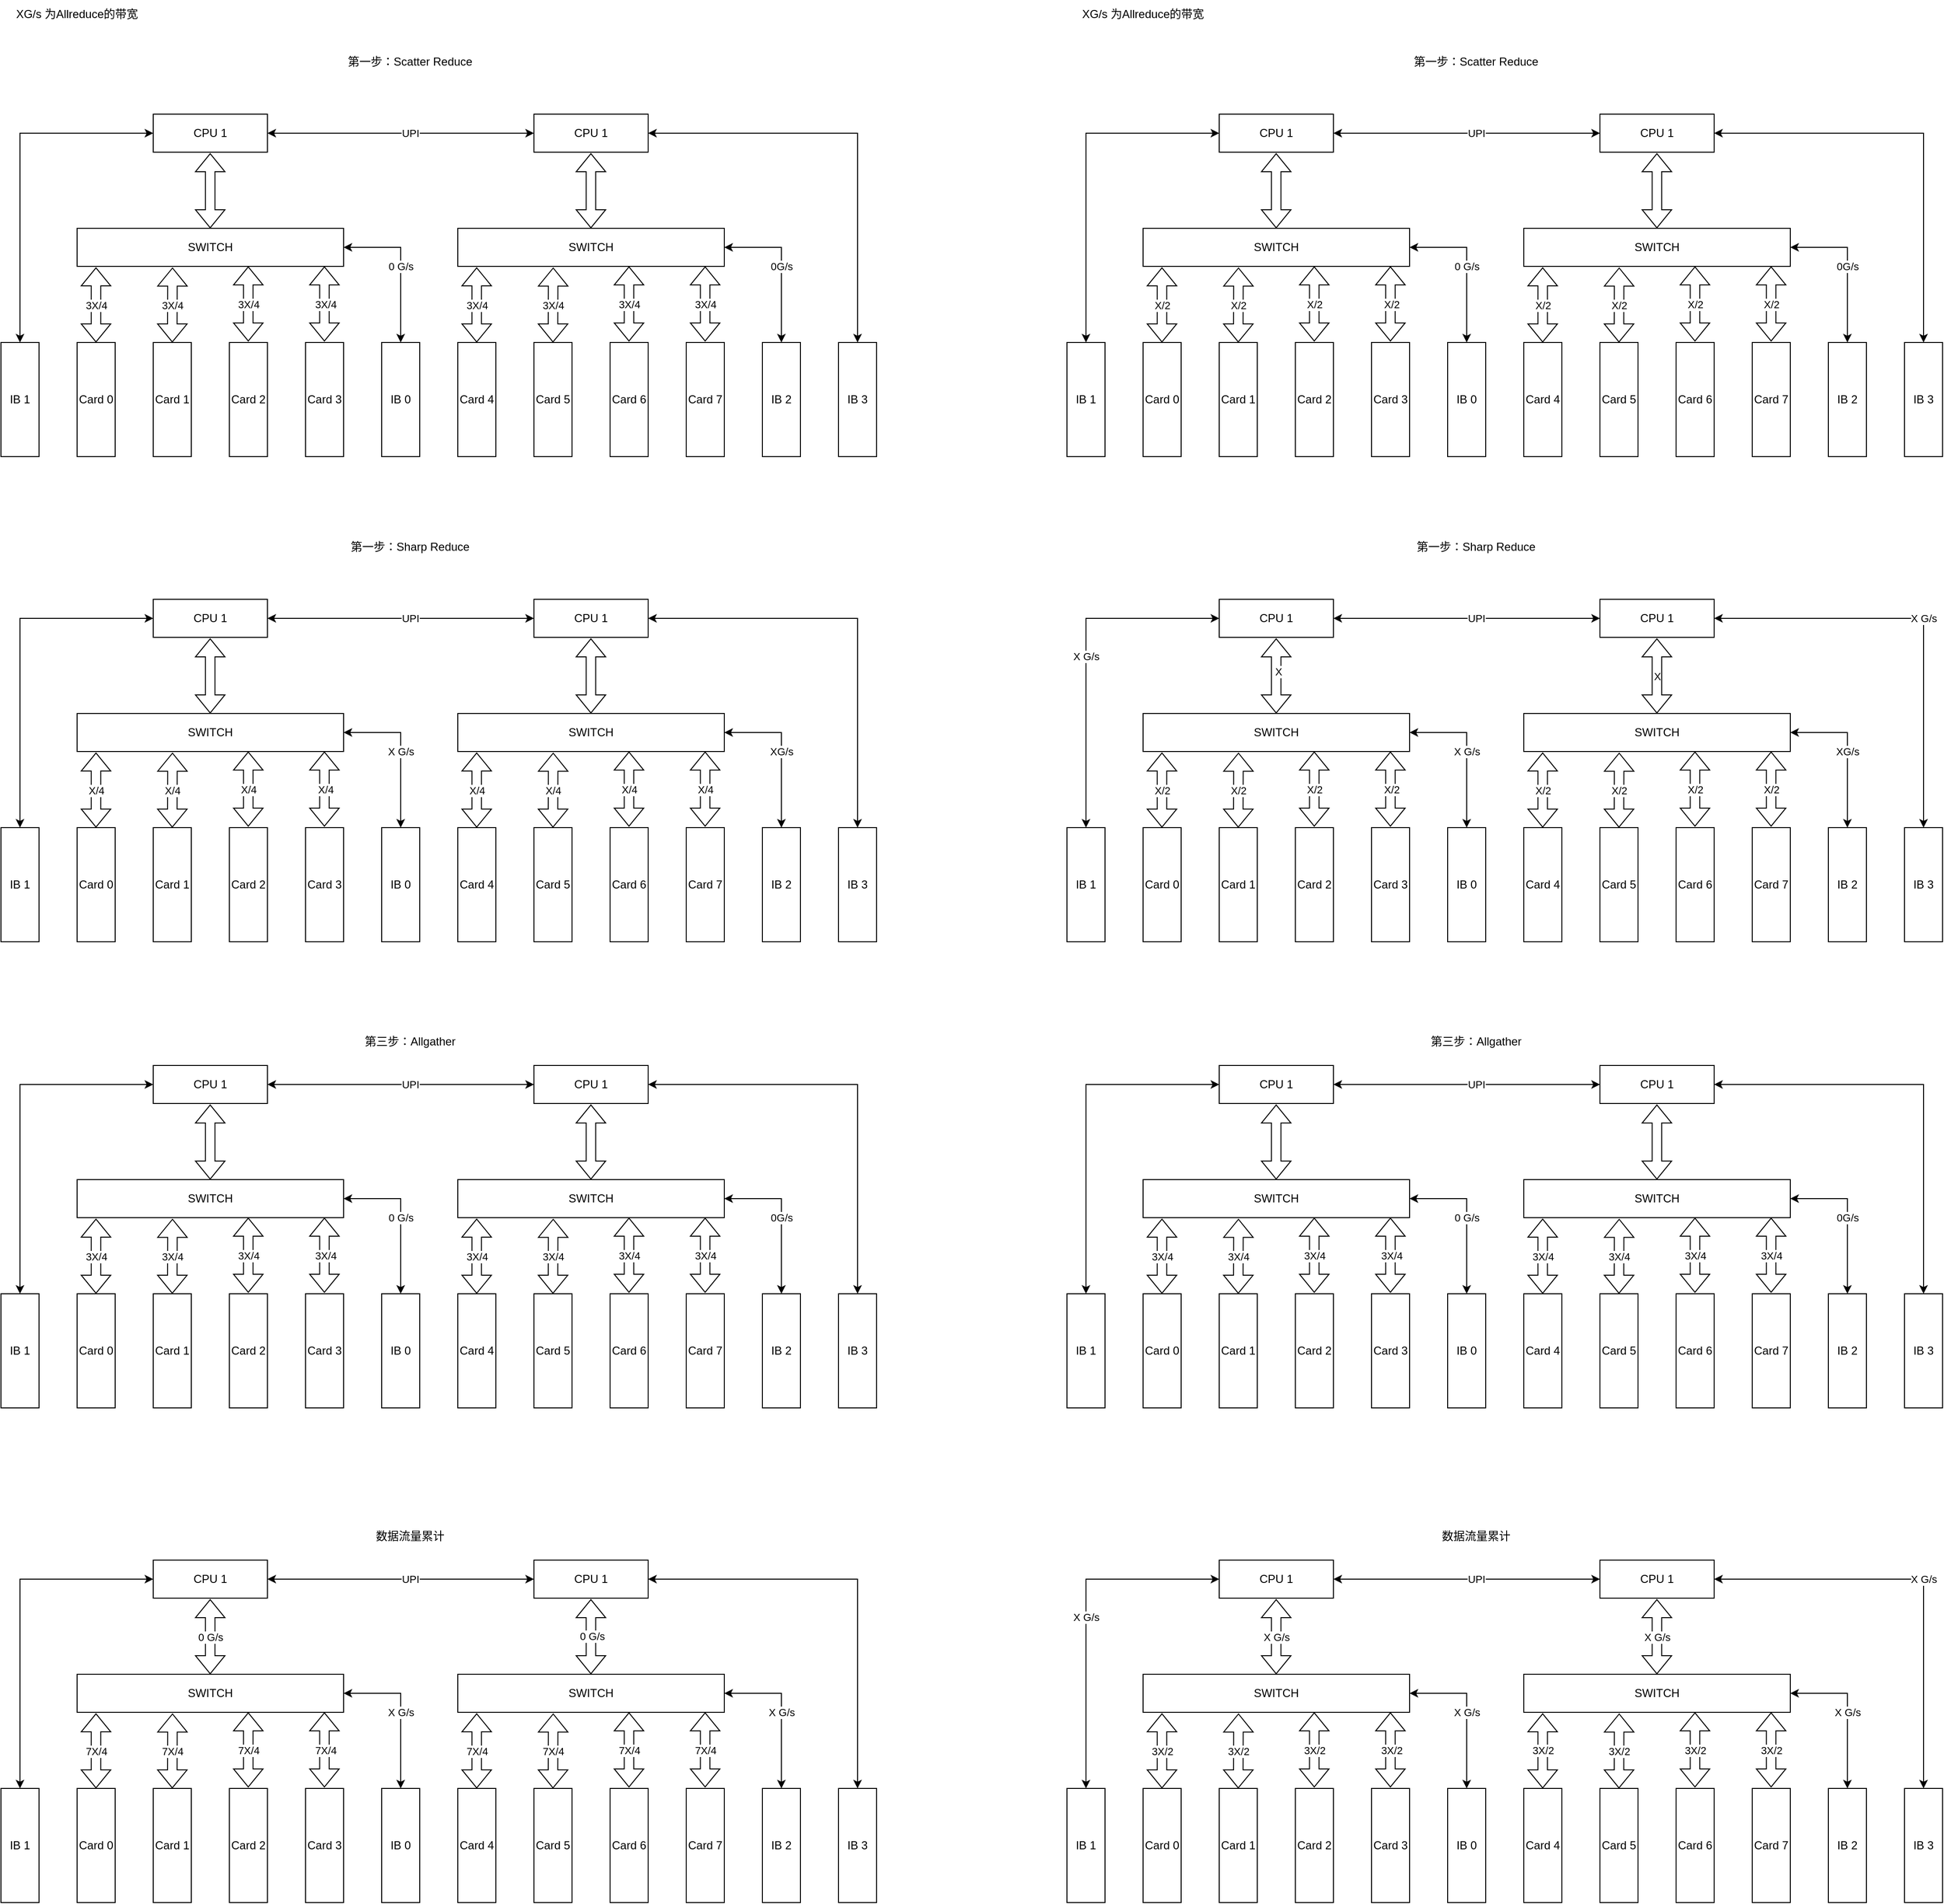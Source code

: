 <mxfile version="21.3.6" type="github">
  <diagram name="Page-1" id="PX-jbgWyiAjeluYSFFQC">
    <mxGraphModel dx="2963" dy="1651" grid="1" gridSize="10" guides="1" tooltips="1" connect="1" arrows="1" fold="1" page="1" pageScale="1" pageWidth="850" pageHeight="1100" math="0" shadow="0">
      <root>
        <mxCell id="0" />
        <mxCell id="1" parent="0" />
        <mxCell id="aqqptmSZhaTzbbPc9Eve-1" value="CPU 1" style="rounded=0;whiteSpace=wrap;html=1;" vertex="1" parent="1">
          <mxGeometry x="200" y="120" width="120" height="40" as="geometry" />
        </mxCell>
        <mxCell id="aqqptmSZhaTzbbPc9Eve-2" value="SWITCH" style="rounded=0;whiteSpace=wrap;html=1;" vertex="1" parent="1">
          <mxGeometry x="120" y="240" width="280" height="40" as="geometry" />
        </mxCell>
        <mxCell id="aqqptmSZhaTzbbPc9Eve-3" value="Card 0" style="rounded=0;whiteSpace=wrap;html=1;" vertex="1" parent="1">
          <mxGeometry x="120" y="360" width="40" height="120" as="geometry" />
        </mxCell>
        <mxCell id="aqqptmSZhaTzbbPc9Eve-4" value="Card 1" style="rounded=0;whiteSpace=wrap;html=1;" vertex="1" parent="1">
          <mxGeometry x="200" y="360" width="40" height="120" as="geometry" />
        </mxCell>
        <mxCell id="aqqptmSZhaTzbbPc9Eve-5" value="Card 2" style="rounded=0;whiteSpace=wrap;html=1;" vertex="1" parent="1">
          <mxGeometry x="280" y="360" width="40" height="120" as="geometry" />
        </mxCell>
        <mxCell id="aqqptmSZhaTzbbPc9Eve-6" value="Card 3" style="rounded=0;whiteSpace=wrap;html=1;" vertex="1" parent="1">
          <mxGeometry x="360" y="360" width="40" height="120" as="geometry" />
        </mxCell>
        <mxCell id="aqqptmSZhaTzbbPc9Eve-7" value="3X/4" style="shape=flexArrow;endArrow=classic;startArrow=classic;html=1;rounded=0;entryX=0.358;entryY=1.031;entryDx=0;entryDy=0;entryPerimeter=0;exitX=0.5;exitY=0;exitDx=0;exitDy=0;" edge="1" parent="1" source="aqqptmSZhaTzbbPc9Eve-4" target="aqqptmSZhaTzbbPc9Eve-2">
          <mxGeometry width="100" height="100" relative="1" as="geometry">
            <mxPoint x="450" y="630" as="sourcePoint" />
            <mxPoint x="550" y="530" as="targetPoint" />
          </mxGeometry>
        </mxCell>
        <mxCell id="aqqptmSZhaTzbbPc9Eve-8" value="" style="shape=flexArrow;endArrow=classic;startArrow=classic;html=1;rounded=0;entryX=0.358;entryY=1.031;entryDx=0;entryDy=0;entryPerimeter=0;exitX=0.5;exitY=0;exitDx=0;exitDy=0;" edge="1" parent="1">
          <mxGeometry width="100" height="100" relative="1" as="geometry">
            <mxPoint x="379.85" y="359" as="sourcePoint" />
            <mxPoint x="379.85" y="280" as="targetPoint" />
          </mxGeometry>
        </mxCell>
        <mxCell id="aqqptmSZhaTzbbPc9Eve-36" value="3X/4" style="edgeLabel;html=1;align=center;verticalAlign=middle;resizable=0;points=[];" vertex="1" connectable="0" parent="aqqptmSZhaTzbbPc9Eve-8">
          <mxGeometry x="-0.008" y="-1" relative="1" as="geometry">
            <mxPoint as="offset" />
          </mxGeometry>
        </mxCell>
        <mxCell id="aqqptmSZhaTzbbPc9Eve-9" value="3X/4" style="shape=flexArrow;endArrow=classic;startArrow=classic;html=1;rounded=0;entryX=0.358;entryY=1.031;entryDx=0;entryDy=0;entryPerimeter=0;exitX=0.5;exitY=0;exitDx=0;exitDy=0;" edge="1" parent="1">
          <mxGeometry width="100" height="100" relative="1" as="geometry">
            <mxPoint x="299.85" y="359" as="sourcePoint" />
            <mxPoint x="299.85" y="280" as="targetPoint" />
          </mxGeometry>
        </mxCell>
        <mxCell id="aqqptmSZhaTzbbPc9Eve-10" value="" style="shape=flexArrow;endArrow=classic;startArrow=classic;html=1;rounded=0;entryX=0.358;entryY=1.031;entryDx=0;entryDy=0;entryPerimeter=0;exitX=0.5;exitY=0;exitDx=0;exitDy=0;" edge="1" parent="1">
          <mxGeometry width="100" height="100" relative="1" as="geometry">
            <mxPoint x="139.85" y="360" as="sourcePoint" />
            <mxPoint x="139.85" y="281" as="targetPoint" />
          </mxGeometry>
        </mxCell>
        <mxCell id="aqqptmSZhaTzbbPc9Eve-35" value="3X/4" style="edgeLabel;html=1;align=center;verticalAlign=middle;resizable=0;points=[];" vertex="1" connectable="0" parent="aqqptmSZhaTzbbPc9Eve-10">
          <mxGeometry x="-0.014" relative="1" as="geometry">
            <mxPoint as="offset" />
          </mxGeometry>
        </mxCell>
        <mxCell id="aqqptmSZhaTzbbPc9Eve-11" value="" style="shape=flexArrow;endArrow=classic;startArrow=classic;html=1;rounded=0;entryX=0.358;entryY=1.031;entryDx=0;entryDy=0;entryPerimeter=0;exitX=0.5;exitY=0;exitDx=0;exitDy=0;" edge="1" parent="1">
          <mxGeometry width="100" height="100" relative="1" as="geometry">
            <mxPoint x="259.85" y="240" as="sourcePoint" />
            <mxPoint x="259.85" y="161" as="targetPoint" />
          </mxGeometry>
        </mxCell>
        <mxCell id="aqqptmSZhaTzbbPc9Eve-12" value="IB 0" style="rounded=0;whiteSpace=wrap;html=1;" vertex="1" parent="1">
          <mxGeometry x="440" y="360" width="40" height="120" as="geometry" />
        </mxCell>
        <mxCell id="aqqptmSZhaTzbbPc9Eve-13" value="0 G/s" style="endArrow=classic;startArrow=classic;html=1;rounded=0;entryX=0.5;entryY=0;entryDx=0;entryDy=0;exitX=1;exitY=0.5;exitDx=0;exitDy=0;" edge="1" parent="1" source="aqqptmSZhaTzbbPc9Eve-2" target="aqqptmSZhaTzbbPc9Eve-12">
          <mxGeometry width="50" height="50" relative="1" as="geometry">
            <mxPoint x="280" y="350" as="sourcePoint" />
            <mxPoint x="330" y="300" as="targetPoint" />
            <Array as="points">
              <mxPoint x="460" y="260" />
            </Array>
          </mxGeometry>
        </mxCell>
        <mxCell id="aqqptmSZhaTzbbPc9Eve-14" value="CPU 1" style="rounded=0;whiteSpace=wrap;html=1;" vertex="1" parent="1">
          <mxGeometry x="600" y="120" width="120" height="40" as="geometry" />
        </mxCell>
        <mxCell id="aqqptmSZhaTzbbPc9Eve-15" value="SWITCH" style="rounded=0;whiteSpace=wrap;html=1;" vertex="1" parent="1">
          <mxGeometry x="520" y="240" width="280" height="40" as="geometry" />
        </mxCell>
        <mxCell id="aqqptmSZhaTzbbPc9Eve-16" value="Card 4" style="rounded=0;whiteSpace=wrap;html=1;" vertex="1" parent="1">
          <mxGeometry x="520" y="360" width="40" height="120" as="geometry" />
        </mxCell>
        <mxCell id="aqqptmSZhaTzbbPc9Eve-17" value="Card 5" style="rounded=0;whiteSpace=wrap;html=1;" vertex="1" parent="1">
          <mxGeometry x="600" y="360" width="40" height="120" as="geometry" />
        </mxCell>
        <mxCell id="aqqptmSZhaTzbbPc9Eve-18" value="Card 6" style="rounded=0;whiteSpace=wrap;html=1;" vertex="1" parent="1">
          <mxGeometry x="680" y="360" width="40" height="120" as="geometry" />
        </mxCell>
        <mxCell id="aqqptmSZhaTzbbPc9Eve-19" value="Card 7" style="rounded=0;whiteSpace=wrap;html=1;" vertex="1" parent="1">
          <mxGeometry x="760" y="360" width="40" height="120" as="geometry" />
        </mxCell>
        <mxCell id="aqqptmSZhaTzbbPc9Eve-20" value="3X/4" style="shape=flexArrow;endArrow=classic;startArrow=classic;html=1;rounded=0;entryX=0.358;entryY=1.031;entryDx=0;entryDy=0;entryPerimeter=0;exitX=0.5;exitY=0;exitDx=0;exitDy=0;" edge="1" parent="1" source="aqqptmSZhaTzbbPc9Eve-17" target="aqqptmSZhaTzbbPc9Eve-15">
          <mxGeometry width="100" height="100" relative="1" as="geometry">
            <mxPoint x="850" y="630" as="sourcePoint" />
            <mxPoint x="950" y="530" as="targetPoint" />
          </mxGeometry>
        </mxCell>
        <mxCell id="aqqptmSZhaTzbbPc9Eve-21" value="3X/4" style="shape=flexArrow;endArrow=classic;startArrow=classic;html=1;rounded=0;entryX=0.358;entryY=1.031;entryDx=0;entryDy=0;entryPerimeter=0;exitX=0.5;exitY=0;exitDx=0;exitDy=0;" edge="1" parent="1">
          <mxGeometry width="100" height="100" relative="1" as="geometry">
            <mxPoint x="779.85" y="359" as="sourcePoint" />
            <mxPoint x="779.85" y="280" as="targetPoint" />
          </mxGeometry>
        </mxCell>
        <mxCell id="aqqptmSZhaTzbbPc9Eve-22" value="3X/4" style="shape=flexArrow;endArrow=classic;startArrow=classic;html=1;rounded=0;entryX=0.358;entryY=1.031;entryDx=0;entryDy=0;entryPerimeter=0;exitX=0.5;exitY=0;exitDx=0;exitDy=0;" edge="1" parent="1">
          <mxGeometry width="100" height="100" relative="1" as="geometry">
            <mxPoint x="699.85" y="359" as="sourcePoint" />
            <mxPoint x="699.85" y="280" as="targetPoint" />
          </mxGeometry>
        </mxCell>
        <mxCell id="aqqptmSZhaTzbbPc9Eve-23" value="3X/4" style="shape=flexArrow;endArrow=classic;startArrow=classic;html=1;rounded=0;entryX=0.358;entryY=1.031;entryDx=0;entryDy=0;entryPerimeter=0;exitX=0.5;exitY=0;exitDx=0;exitDy=0;" edge="1" parent="1">
          <mxGeometry width="100" height="100" relative="1" as="geometry">
            <mxPoint x="539.85" y="360" as="sourcePoint" />
            <mxPoint x="539.85" y="281" as="targetPoint" />
          </mxGeometry>
        </mxCell>
        <mxCell id="aqqptmSZhaTzbbPc9Eve-24" value="" style="shape=flexArrow;endArrow=classic;startArrow=classic;html=1;rounded=0;entryX=0.358;entryY=1.031;entryDx=0;entryDy=0;entryPerimeter=0;exitX=0.5;exitY=0;exitDx=0;exitDy=0;" edge="1" parent="1">
          <mxGeometry width="100" height="100" relative="1" as="geometry">
            <mxPoint x="659.85" y="240" as="sourcePoint" />
            <mxPoint x="659.85" y="161" as="targetPoint" />
          </mxGeometry>
        </mxCell>
        <mxCell id="aqqptmSZhaTzbbPc9Eve-25" value="IB 2" style="rounded=0;whiteSpace=wrap;html=1;" vertex="1" parent="1">
          <mxGeometry x="840" y="360" width="40" height="120" as="geometry" />
        </mxCell>
        <mxCell id="aqqptmSZhaTzbbPc9Eve-26" value="0G/s" style="endArrow=classic;startArrow=classic;html=1;rounded=0;entryX=0.5;entryY=0;entryDx=0;entryDy=0;exitX=1;exitY=0.5;exitDx=0;exitDy=0;" edge="1" parent="1" source="aqqptmSZhaTzbbPc9Eve-15" target="aqqptmSZhaTzbbPc9Eve-25">
          <mxGeometry width="50" height="50" relative="1" as="geometry">
            <mxPoint x="680" y="350" as="sourcePoint" />
            <mxPoint x="730" y="300" as="targetPoint" />
            <Array as="points">
              <mxPoint x="860" y="260" />
            </Array>
          </mxGeometry>
        </mxCell>
        <mxCell id="aqqptmSZhaTzbbPc9Eve-27" value="IB 1" style="rounded=0;whiteSpace=wrap;html=1;" vertex="1" parent="1">
          <mxGeometry x="40" y="360" width="40" height="120" as="geometry" />
        </mxCell>
        <mxCell id="aqqptmSZhaTzbbPc9Eve-28" value="" style="endArrow=classic;startArrow=classic;html=1;rounded=0;entryX=0.5;entryY=0;entryDx=0;entryDy=0;exitX=0;exitY=0.5;exitDx=0;exitDy=0;" edge="1" parent="1" source="aqqptmSZhaTzbbPc9Eve-1" target="aqqptmSZhaTzbbPc9Eve-27">
          <mxGeometry width="50" height="50" relative="1" as="geometry">
            <mxPoint x="410" y="270" as="sourcePoint" />
            <mxPoint x="470" y="370" as="targetPoint" />
            <Array as="points">
              <mxPoint x="60" y="140" />
            </Array>
          </mxGeometry>
        </mxCell>
        <mxCell id="aqqptmSZhaTzbbPc9Eve-29" value="" style="endArrow=classic;startArrow=classic;html=1;rounded=0;entryX=0;entryY=0.5;entryDx=0;entryDy=0;exitX=1;exitY=0.5;exitDx=0;exitDy=0;" edge="1" parent="1" source="aqqptmSZhaTzbbPc9Eve-1" target="aqqptmSZhaTzbbPc9Eve-14">
          <mxGeometry width="50" height="50" relative="1" as="geometry">
            <mxPoint x="480" y="280" as="sourcePoint" />
            <mxPoint x="530" y="230" as="targetPoint" />
          </mxGeometry>
        </mxCell>
        <mxCell id="aqqptmSZhaTzbbPc9Eve-30" value="UPI" style="edgeLabel;html=1;align=center;verticalAlign=middle;resizable=0;points=[];" vertex="1" connectable="0" parent="aqqptmSZhaTzbbPc9Eve-29">
          <mxGeometry x="0.071" relative="1" as="geometry">
            <mxPoint as="offset" />
          </mxGeometry>
        </mxCell>
        <mxCell id="aqqptmSZhaTzbbPc9Eve-31" value="" style="endArrow=classic;startArrow=classic;html=1;rounded=0;entryX=1;entryY=0.5;entryDx=0;entryDy=0;exitX=0.5;exitY=0;exitDx=0;exitDy=0;" edge="1" parent="1" source="aqqptmSZhaTzbbPc9Eve-32" target="aqqptmSZhaTzbbPc9Eve-14">
          <mxGeometry width="50" height="50" relative="1" as="geometry">
            <mxPoint x="480" y="280" as="sourcePoint" />
            <mxPoint x="530" y="230" as="targetPoint" />
            <Array as="points">
              <mxPoint x="940" y="140" />
            </Array>
          </mxGeometry>
        </mxCell>
        <mxCell id="aqqptmSZhaTzbbPc9Eve-32" value="IB 3" style="rounded=0;whiteSpace=wrap;html=1;" vertex="1" parent="1">
          <mxGeometry x="920" y="360" width="40" height="120" as="geometry" />
        </mxCell>
        <mxCell id="aqqptmSZhaTzbbPc9Eve-33" value="XG/s 为Allreduce的带宽" style="text;html=1;strokeColor=none;fillColor=none;align=center;verticalAlign=middle;whiteSpace=wrap;rounded=0;" vertex="1" parent="1">
          <mxGeometry x="40" width="160" height="30" as="geometry" />
        </mxCell>
        <mxCell id="aqqptmSZhaTzbbPc9Eve-34" value="第一步：Scatter Reduce" style="text;html=1;strokeColor=none;fillColor=none;align=center;verticalAlign=middle;whiteSpace=wrap;rounded=0;" vertex="1" parent="1">
          <mxGeometry x="390" y="50" width="160" height="30" as="geometry" />
        </mxCell>
        <mxCell id="aqqptmSZhaTzbbPc9Eve-37" value="CPU 1" style="rounded=0;whiteSpace=wrap;html=1;" vertex="1" parent="1">
          <mxGeometry x="200" y="630" width="120" height="40" as="geometry" />
        </mxCell>
        <mxCell id="aqqptmSZhaTzbbPc9Eve-38" value="SWITCH" style="rounded=0;whiteSpace=wrap;html=1;" vertex="1" parent="1">
          <mxGeometry x="120" y="750" width="280" height="40" as="geometry" />
        </mxCell>
        <mxCell id="aqqptmSZhaTzbbPc9Eve-39" value="Card 0" style="rounded=0;whiteSpace=wrap;html=1;" vertex="1" parent="1">
          <mxGeometry x="120" y="870" width="40" height="120" as="geometry" />
        </mxCell>
        <mxCell id="aqqptmSZhaTzbbPc9Eve-40" value="Card 1" style="rounded=0;whiteSpace=wrap;html=1;" vertex="1" parent="1">
          <mxGeometry x="200" y="870" width="40" height="120" as="geometry" />
        </mxCell>
        <mxCell id="aqqptmSZhaTzbbPc9Eve-41" value="Card 2" style="rounded=0;whiteSpace=wrap;html=1;" vertex="1" parent="1">
          <mxGeometry x="280" y="870" width="40" height="120" as="geometry" />
        </mxCell>
        <mxCell id="aqqptmSZhaTzbbPc9Eve-42" value="Card 3" style="rounded=0;whiteSpace=wrap;html=1;" vertex="1" parent="1">
          <mxGeometry x="360" y="870" width="40" height="120" as="geometry" />
        </mxCell>
        <mxCell id="aqqptmSZhaTzbbPc9Eve-43" value="X/4" style="shape=flexArrow;endArrow=classic;startArrow=classic;html=1;rounded=0;entryX=0.358;entryY=1.031;entryDx=0;entryDy=0;entryPerimeter=0;exitX=0.5;exitY=0;exitDx=0;exitDy=0;" edge="1" parent="1" source="aqqptmSZhaTzbbPc9Eve-40" target="aqqptmSZhaTzbbPc9Eve-38">
          <mxGeometry width="100" height="100" relative="1" as="geometry">
            <mxPoint x="450" y="1140" as="sourcePoint" />
            <mxPoint x="550" y="1040" as="targetPoint" />
          </mxGeometry>
        </mxCell>
        <mxCell id="aqqptmSZhaTzbbPc9Eve-44" value="" style="shape=flexArrow;endArrow=classic;startArrow=classic;html=1;rounded=0;entryX=0.358;entryY=1.031;entryDx=0;entryDy=0;entryPerimeter=0;exitX=0.5;exitY=0;exitDx=0;exitDy=0;" edge="1" parent="1">
          <mxGeometry width="100" height="100" relative="1" as="geometry">
            <mxPoint x="379.85" y="869" as="sourcePoint" />
            <mxPoint x="379.85" y="790" as="targetPoint" />
          </mxGeometry>
        </mxCell>
        <mxCell id="aqqptmSZhaTzbbPc9Eve-45" value="X/4" style="edgeLabel;html=1;align=center;verticalAlign=middle;resizable=0;points=[];" vertex="1" connectable="0" parent="aqqptmSZhaTzbbPc9Eve-44">
          <mxGeometry x="-0.008" y="-1" relative="1" as="geometry">
            <mxPoint as="offset" />
          </mxGeometry>
        </mxCell>
        <mxCell id="aqqptmSZhaTzbbPc9Eve-46" value="X/4" style="shape=flexArrow;endArrow=classic;startArrow=classic;html=1;rounded=0;entryX=0.358;entryY=1.031;entryDx=0;entryDy=0;entryPerimeter=0;exitX=0.5;exitY=0;exitDx=0;exitDy=0;" edge="1" parent="1">
          <mxGeometry width="100" height="100" relative="1" as="geometry">
            <mxPoint x="299.85" y="869" as="sourcePoint" />
            <mxPoint x="299.85" y="790" as="targetPoint" />
          </mxGeometry>
        </mxCell>
        <mxCell id="aqqptmSZhaTzbbPc9Eve-47" value="" style="shape=flexArrow;endArrow=classic;startArrow=classic;html=1;rounded=0;entryX=0.358;entryY=1.031;entryDx=0;entryDy=0;entryPerimeter=0;exitX=0.5;exitY=0;exitDx=0;exitDy=0;" edge="1" parent="1">
          <mxGeometry width="100" height="100" relative="1" as="geometry">
            <mxPoint x="139.85" y="870" as="sourcePoint" />
            <mxPoint x="139.85" y="791" as="targetPoint" />
          </mxGeometry>
        </mxCell>
        <mxCell id="aqqptmSZhaTzbbPc9Eve-48" value="X/4" style="edgeLabel;html=1;align=center;verticalAlign=middle;resizable=0;points=[];" vertex="1" connectable="0" parent="aqqptmSZhaTzbbPc9Eve-47">
          <mxGeometry x="-0.014" relative="1" as="geometry">
            <mxPoint as="offset" />
          </mxGeometry>
        </mxCell>
        <mxCell id="aqqptmSZhaTzbbPc9Eve-49" value="" style="shape=flexArrow;endArrow=classic;startArrow=classic;html=1;rounded=0;entryX=0.358;entryY=1.031;entryDx=0;entryDy=0;entryPerimeter=0;exitX=0.5;exitY=0;exitDx=0;exitDy=0;" edge="1" parent="1">
          <mxGeometry width="100" height="100" relative="1" as="geometry">
            <mxPoint x="259.85" y="750" as="sourcePoint" />
            <mxPoint x="259.85" y="671" as="targetPoint" />
          </mxGeometry>
        </mxCell>
        <mxCell id="aqqptmSZhaTzbbPc9Eve-50" value="IB 0" style="rounded=0;whiteSpace=wrap;html=1;" vertex="1" parent="1">
          <mxGeometry x="440" y="870" width="40" height="120" as="geometry" />
        </mxCell>
        <mxCell id="aqqptmSZhaTzbbPc9Eve-51" value="X G/s" style="endArrow=classic;startArrow=classic;html=1;rounded=0;entryX=0.5;entryY=0;entryDx=0;entryDy=0;exitX=1;exitY=0.5;exitDx=0;exitDy=0;" edge="1" parent="1" source="aqqptmSZhaTzbbPc9Eve-38" target="aqqptmSZhaTzbbPc9Eve-50">
          <mxGeometry width="50" height="50" relative="1" as="geometry">
            <mxPoint x="280" y="860" as="sourcePoint" />
            <mxPoint x="330" y="810" as="targetPoint" />
            <Array as="points">
              <mxPoint x="460" y="770" />
            </Array>
          </mxGeometry>
        </mxCell>
        <mxCell id="aqqptmSZhaTzbbPc9Eve-52" value="CPU 1" style="rounded=0;whiteSpace=wrap;html=1;" vertex="1" parent="1">
          <mxGeometry x="600" y="630" width="120" height="40" as="geometry" />
        </mxCell>
        <mxCell id="aqqptmSZhaTzbbPc9Eve-53" value="SWITCH" style="rounded=0;whiteSpace=wrap;html=1;" vertex="1" parent="1">
          <mxGeometry x="520" y="750" width="280" height="40" as="geometry" />
        </mxCell>
        <mxCell id="aqqptmSZhaTzbbPc9Eve-54" value="Card 4" style="rounded=0;whiteSpace=wrap;html=1;" vertex="1" parent="1">
          <mxGeometry x="520" y="870" width="40" height="120" as="geometry" />
        </mxCell>
        <mxCell id="aqqptmSZhaTzbbPc9Eve-55" value="Card 5" style="rounded=0;whiteSpace=wrap;html=1;" vertex="1" parent="1">
          <mxGeometry x="600" y="870" width="40" height="120" as="geometry" />
        </mxCell>
        <mxCell id="aqqptmSZhaTzbbPc9Eve-56" value="Card 6" style="rounded=0;whiteSpace=wrap;html=1;" vertex="1" parent="1">
          <mxGeometry x="680" y="870" width="40" height="120" as="geometry" />
        </mxCell>
        <mxCell id="aqqptmSZhaTzbbPc9Eve-57" value="Card 7" style="rounded=0;whiteSpace=wrap;html=1;" vertex="1" parent="1">
          <mxGeometry x="760" y="870" width="40" height="120" as="geometry" />
        </mxCell>
        <mxCell id="aqqptmSZhaTzbbPc9Eve-58" value="X/4" style="shape=flexArrow;endArrow=classic;startArrow=classic;html=1;rounded=0;entryX=0.358;entryY=1.031;entryDx=0;entryDy=0;entryPerimeter=0;exitX=0.5;exitY=0;exitDx=0;exitDy=0;" edge="1" parent="1" source="aqqptmSZhaTzbbPc9Eve-55" target="aqqptmSZhaTzbbPc9Eve-53">
          <mxGeometry width="100" height="100" relative="1" as="geometry">
            <mxPoint x="850" y="1140" as="sourcePoint" />
            <mxPoint x="950" y="1040" as="targetPoint" />
          </mxGeometry>
        </mxCell>
        <mxCell id="aqqptmSZhaTzbbPc9Eve-59" value="X/4" style="shape=flexArrow;endArrow=classic;startArrow=classic;html=1;rounded=0;entryX=0.358;entryY=1.031;entryDx=0;entryDy=0;entryPerimeter=0;exitX=0.5;exitY=0;exitDx=0;exitDy=0;" edge="1" parent="1">
          <mxGeometry width="100" height="100" relative="1" as="geometry">
            <mxPoint x="779.85" y="869" as="sourcePoint" />
            <mxPoint x="779.85" y="790" as="targetPoint" />
          </mxGeometry>
        </mxCell>
        <mxCell id="aqqptmSZhaTzbbPc9Eve-60" value="X/4" style="shape=flexArrow;endArrow=classic;startArrow=classic;html=1;rounded=0;entryX=0.358;entryY=1.031;entryDx=0;entryDy=0;entryPerimeter=0;exitX=0.5;exitY=0;exitDx=0;exitDy=0;" edge="1" parent="1">
          <mxGeometry width="100" height="100" relative="1" as="geometry">
            <mxPoint x="699.85" y="869" as="sourcePoint" />
            <mxPoint x="699.85" y="790" as="targetPoint" />
          </mxGeometry>
        </mxCell>
        <mxCell id="aqqptmSZhaTzbbPc9Eve-61" value="X/4" style="shape=flexArrow;endArrow=classic;startArrow=classic;html=1;rounded=0;entryX=0.358;entryY=1.031;entryDx=0;entryDy=0;entryPerimeter=0;exitX=0.5;exitY=0;exitDx=0;exitDy=0;" edge="1" parent="1">
          <mxGeometry width="100" height="100" relative="1" as="geometry">
            <mxPoint x="539.85" y="870" as="sourcePoint" />
            <mxPoint x="539.85" y="791" as="targetPoint" />
          </mxGeometry>
        </mxCell>
        <mxCell id="aqqptmSZhaTzbbPc9Eve-62" value="" style="shape=flexArrow;endArrow=classic;startArrow=classic;html=1;rounded=0;entryX=0.358;entryY=1.031;entryDx=0;entryDy=0;entryPerimeter=0;exitX=0.5;exitY=0;exitDx=0;exitDy=0;" edge="1" parent="1">
          <mxGeometry width="100" height="100" relative="1" as="geometry">
            <mxPoint x="659.85" y="750" as="sourcePoint" />
            <mxPoint x="659.85" y="671" as="targetPoint" />
          </mxGeometry>
        </mxCell>
        <mxCell id="aqqptmSZhaTzbbPc9Eve-63" value="IB 2" style="rounded=0;whiteSpace=wrap;html=1;" vertex="1" parent="1">
          <mxGeometry x="840" y="870" width="40" height="120" as="geometry" />
        </mxCell>
        <mxCell id="aqqptmSZhaTzbbPc9Eve-64" value="XG/s" style="endArrow=classic;startArrow=classic;html=1;rounded=0;entryX=0.5;entryY=0;entryDx=0;entryDy=0;exitX=1;exitY=0.5;exitDx=0;exitDy=0;" edge="1" parent="1" source="aqqptmSZhaTzbbPc9Eve-53" target="aqqptmSZhaTzbbPc9Eve-63">
          <mxGeometry width="50" height="50" relative="1" as="geometry">
            <mxPoint x="680" y="860" as="sourcePoint" />
            <mxPoint x="730" y="810" as="targetPoint" />
            <Array as="points">
              <mxPoint x="860" y="770" />
            </Array>
          </mxGeometry>
        </mxCell>
        <mxCell id="aqqptmSZhaTzbbPc9Eve-65" value="IB 1" style="rounded=0;whiteSpace=wrap;html=1;" vertex="1" parent="1">
          <mxGeometry x="40" y="870" width="40" height="120" as="geometry" />
        </mxCell>
        <mxCell id="aqqptmSZhaTzbbPc9Eve-66" value="" style="endArrow=classic;startArrow=classic;html=1;rounded=0;entryX=0.5;entryY=0;entryDx=0;entryDy=0;exitX=0;exitY=0.5;exitDx=0;exitDy=0;" edge="1" parent="1" source="aqqptmSZhaTzbbPc9Eve-37" target="aqqptmSZhaTzbbPc9Eve-65">
          <mxGeometry width="50" height="50" relative="1" as="geometry">
            <mxPoint x="410" y="780" as="sourcePoint" />
            <mxPoint x="470" y="880" as="targetPoint" />
            <Array as="points">
              <mxPoint x="60" y="650" />
            </Array>
          </mxGeometry>
        </mxCell>
        <mxCell id="aqqptmSZhaTzbbPc9Eve-67" value="" style="endArrow=classic;startArrow=classic;html=1;rounded=0;entryX=0;entryY=0.5;entryDx=0;entryDy=0;exitX=1;exitY=0.5;exitDx=0;exitDy=0;" edge="1" parent="1" source="aqqptmSZhaTzbbPc9Eve-37" target="aqqptmSZhaTzbbPc9Eve-52">
          <mxGeometry width="50" height="50" relative="1" as="geometry">
            <mxPoint x="480" y="790" as="sourcePoint" />
            <mxPoint x="530" y="740" as="targetPoint" />
          </mxGeometry>
        </mxCell>
        <mxCell id="aqqptmSZhaTzbbPc9Eve-68" value="UPI" style="edgeLabel;html=1;align=center;verticalAlign=middle;resizable=0;points=[];" vertex="1" connectable="0" parent="aqqptmSZhaTzbbPc9Eve-67">
          <mxGeometry x="0.071" relative="1" as="geometry">
            <mxPoint as="offset" />
          </mxGeometry>
        </mxCell>
        <mxCell id="aqqptmSZhaTzbbPc9Eve-69" value="" style="endArrow=classic;startArrow=classic;html=1;rounded=0;entryX=1;entryY=0.5;entryDx=0;entryDy=0;exitX=0.5;exitY=0;exitDx=0;exitDy=0;" edge="1" parent="1" source="aqqptmSZhaTzbbPc9Eve-70" target="aqqptmSZhaTzbbPc9Eve-52">
          <mxGeometry width="50" height="50" relative="1" as="geometry">
            <mxPoint x="480" y="790" as="sourcePoint" />
            <mxPoint x="530" y="740" as="targetPoint" />
            <Array as="points">
              <mxPoint x="940" y="650" />
            </Array>
          </mxGeometry>
        </mxCell>
        <mxCell id="aqqptmSZhaTzbbPc9Eve-70" value="IB 3" style="rounded=0;whiteSpace=wrap;html=1;" vertex="1" parent="1">
          <mxGeometry x="920" y="870" width="40" height="120" as="geometry" />
        </mxCell>
        <mxCell id="aqqptmSZhaTzbbPc9Eve-71" value="第一步：Sharp&amp;nbsp;Reduce" style="text;html=1;strokeColor=none;fillColor=none;align=center;verticalAlign=middle;whiteSpace=wrap;rounded=0;" vertex="1" parent="1">
          <mxGeometry x="390" y="560" width="160" height="30" as="geometry" />
        </mxCell>
        <mxCell id="aqqptmSZhaTzbbPc9Eve-106" value="第三步：Allgather" style="text;html=1;strokeColor=none;fillColor=none;align=center;verticalAlign=middle;whiteSpace=wrap;rounded=0;" vertex="1" parent="1">
          <mxGeometry x="390" y="1080" width="160" height="30" as="geometry" />
        </mxCell>
        <mxCell id="aqqptmSZhaTzbbPc9Eve-107" value="CPU 1" style="rounded=0;whiteSpace=wrap;html=1;" vertex="1" parent="1">
          <mxGeometry x="200" y="1120" width="120" height="40" as="geometry" />
        </mxCell>
        <mxCell id="aqqptmSZhaTzbbPc9Eve-108" value="SWITCH" style="rounded=0;whiteSpace=wrap;html=1;" vertex="1" parent="1">
          <mxGeometry x="120" y="1240" width="280" height="40" as="geometry" />
        </mxCell>
        <mxCell id="aqqptmSZhaTzbbPc9Eve-109" value="Card 0" style="rounded=0;whiteSpace=wrap;html=1;" vertex="1" parent="1">
          <mxGeometry x="120" y="1360" width="40" height="120" as="geometry" />
        </mxCell>
        <mxCell id="aqqptmSZhaTzbbPc9Eve-110" value="Card 1" style="rounded=0;whiteSpace=wrap;html=1;" vertex="1" parent="1">
          <mxGeometry x="200" y="1360" width="40" height="120" as="geometry" />
        </mxCell>
        <mxCell id="aqqptmSZhaTzbbPc9Eve-111" value="Card 2" style="rounded=0;whiteSpace=wrap;html=1;" vertex="1" parent="1">
          <mxGeometry x="280" y="1360" width="40" height="120" as="geometry" />
        </mxCell>
        <mxCell id="aqqptmSZhaTzbbPc9Eve-112" value="Card 3" style="rounded=0;whiteSpace=wrap;html=1;" vertex="1" parent="1">
          <mxGeometry x="360" y="1360" width="40" height="120" as="geometry" />
        </mxCell>
        <mxCell id="aqqptmSZhaTzbbPc9Eve-113" value="3X/4" style="shape=flexArrow;endArrow=classic;startArrow=classic;html=1;rounded=0;entryX=0.358;entryY=1.031;entryDx=0;entryDy=0;entryPerimeter=0;exitX=0.5;exitY=0;exitDx=0;exitDy=0;" edge="1" parent="1" source="aqqptmSZhaTzbbPc9Eve-110" target="aqqptmSZhaTzbbPc9Eve-108">
          <mxGeometry width="100" height="100" relative="1" as="geometry">
            <mxPoint x="450" y="1630" as="sourcePoint" />
            <mxPoint x="550" y="1530" as="targetPoint" />
          </mxGeometry>
        </mxCell>
        <mxCell id="aqqptmSZhaTzbbPc9Eve-114" value="" style="shape=flexArrow;endArrow=classic;startArrow=classic;html=1;rounded=0;entryX=0.358;entryY=1.031;entryDx=0;entryDy=0;entryPerimeter=0;exitX=0.5;exitY=0;exitDx=0;exitDy=0;" edge="1" parent="1">
          <mxGeometry width="100" height="100" relative="1" as="geometry">
            <mxPoint x="379.85" y="1359" as="sourcePoint" />
            <mxPoint x="379.85" y="1280" as="targetPoint" />
          </mxGeometry>
        </mxCell>
        <mxCell id="aqqptmSZhaTzbbPc9Eve-115" value="3X/4" style="edgeLabel;html=1;align=center;verticalAlign=middle;resizable=0;points=[];" vertex="1" connectable="0" parent="aqqptmSZhaTzbbPc9Eve-114">
          <mxGeometry x="-0.008" y="-1" relative="1" as="geometry">
            <mxPoint as="offset" />
          </mxGeometry>
        </mxCell>
        <mxCell id="aqqptmSZhaTzbbPc9Eve-116" value="3X/4" style="shape=flexArrow;endArrow=classic;startArrow=classic;html=1;rounded=0;entryX=0.358;entryY=1.031;entryDx=0;entryDy=0;entryPerimeter=0;exitX=0.5;exitY=0;exitDx=0;exitDy=0;" edge="1" parent="1">
          <mxGeometry width="100" height="100" relative="1" as="geometry">
            <mxPoint x="299.85" y="1359" as="sourcePoint" />
            <mxPoint x="299.85" y="1280" as="targetPoint" />
          </mxGeometry>
        </mxCell>
        <mxCell id="aqqptmSZhaTzbbPc9Eve-117" value="" style="shape=flexArrow;endArrow=classic;startArrow=classic;html=1;rounded=0;entryX=0.358;entryY=1.031;entryDx=0;entryDy=0;entryPerimeter=0;exitX=0.5;exitY=0;exitDx=0;exitDy=0;" edge="1" parent="1">
          <mxGeometry width="100" height="100" relative="1" as="geometry">
            <mxPoint x="139.85" y="1360" as="sourcePoint" />
            <mxPoint x="139.85" y="1281" as="targetPoint" />
          </mxGeometry>
        </mxCell>
        <mxCell id="aqqptmSZhaTzbbPc9Eve-118" value="3X/4" style="edgeLabel;html=1;align=center;verticalAlign=middle;resizable=0;points=[];" vertex="1" connectable="0" parent="aqqptmSZhaTzbbPc9Eve-117">
          <mxGeometry x="-0.014" relative="1" as="geometry">
            <mxPoint as="offset" />
          </mxGeometry>
        </mxCell>
        <mxCell id="aqqptmSZhaTzbbPc9Eve-119" value="" style="shape=flexArrow;endArrow=classic;startArrow=classic;html=1;rounded=0;entryX=0.358;entryY=1.031;entryDx=0;entryDy=0;entryPerimeter=0;exitX=0.5;exitY=0;exitDx=0;exitDy=0;" edge="1" parent="1">
          <mxGeometry width="100" height="100" relative="1" as="geometry">
            <mxPoint x="259.85" y="1240" as="sourcePoint" />
            <mxPoint x="259.85" y="1161" as="targetPoint" />
          </mxGeometry>
        </mxCell>
        <mxCell id="aqqptmSZhaTzbbPc9Eve-120" value="IB 0" style="rounded=0;whiteSpace=wrap;html=1;" vertex="1" parent="1">
          <mxGeometry x="440" y="1360" width="40" height="120" as="geometry" />
        </mxCell>
        <mxCell id="aqqptmSZhaTzbbPc9Eve-121" value="0 G/s" style="endArrow=classic;startArrow=classic;html=1;rounded=0;entryX=0.5;entryY=0;entryDx=0;entryDy=0;exitX=1;exitY=0.5;exitDx=0;exitDy=0;" edge="1" parent="1" source="aqqptmSZhaTzbbPc9Eve-108" target="aqqptmSZhaTzbbPc9Eve-120">
          <mxGeometry width="50" height="50" relative="1" as="geometry">
            <mxPoint x="280" y="1350" as="sourcePoint" />
            <mxPoint x="330" y="1300" as="targetPoint" />
            <Array as="points">
              <mxPoint x="460" y="1260" />
            </Array>
          </mxGeometry>
        </mxCell>
        <mxCell id="aqqptmSZhaTzbbPc9Eve-122" value="CPU 1" style="rounded=0;whiteSpace=wrap;html=1;" vertex="1" parent="1">
          <mxGeometry x="600" y="1120" width="120" height="40" as="geometry" />
        </mxCell>
        <mxCell id="aqqptmSZhaTzbbPc9Eve-123" value="SWITCH" style="rounded=0;whiteSpace=wrap;html=1;" vertex="1" parent="1">
          <mxGeometry x="520" y="1240" width="280" height="40" as="geometry" />
        </mxCell>
        <mxCell id="aqqptmSZhaTzbbPc9Eve-124" value="Card 4" style="rounded=0;whiteSpace=wrap;html=1;" vertex="1" parent="1">
          <mxGeometry x="520" y="1360" width="40" height="120" as="geometry" />
        </mxCell>
        <mxCell id="aqqptmSZhaTzbbPc9Eve-125" value="Card 5" style="rounded=0;whiteSpace=wrap;html=1;" vertex="1" parent="1">
          <mxGeometry x="600" y="1360" width="40" height="120" as="geometry" />
        </mxCell>
        <mxCell id="aqqptmSZhaTzbbPc9Eve-126" value="Card 6" style="rounded=0;whiteSpace=wrap;html=1;" vertex="1" parent="1">
          <mxGeometry x="680" y="1360" width="40" height="120" as="geometry" />
        </mxCell>
        <mxCell id="aqqptmSZhaTzbbPc9Eve-127" value="Card 7" style="rounded=0;whiteSpace=wrap;html=1;" vertex="1" parent="1">
          <mxGeometry x="760" y="1360" width="40" height="120" as="geometry" />
        </mxCell>
        <mxCell id="aqqptmSZhaTzbbPc9Eve-128" value="3X/4" style="shape=flexArrow;endArrow=classic;startArrow=classic;html=1;rounded=0;entryX=0.358;entryY=1.031;entryDx=0;entryDy=0;entryPerimeter=0;exitX=0.5;exitY=0;exitDx=0;exitDy=0;" edge="1" parent="1" source="aqqptmSZhaTzbbPc9Eve-125" target="aqqptmSZhaTzbbPc9Eve-123">
          <mxGeometry width="100" height="100" relative="1" as="geometry">
            <mxPoint x="850" y="1630" as="sourcePoint" />
            <mxPoint x="950" y="1530" as="targetPoint" />
          </mxGeometry>
        </mxCell>
        <mxCell id="aqqptmSZhaTzbbPc9Eve-129" value="3X/4" style="shape=flexArrow;endArrow=classic;startArrow=classic;html=1;rounded=0;entryX=0.358;entryY=1.031;entryDx=0;entryDy=0;entryPerimeter=0;exitX=0.5;exitY=0;exitDx=0;exitDy=0;" edge="1" parent="1">
          <mxGeometry width="100" height="100" relative="1" as="geometry">
            <mxPoint x="779.85" y="1359" as="sourcePoint" />
            <mxPoint x="779.85" y="1280" as="targetPoint" />
          </mxGeometry>
        </mxCell>
        <mxCell id="aqqptmSZhaTzbbPc9Eve-130" value="3X/4" style="shape=flexArrow;endArrow=classic;startArrow=classic;html=1;rounded=0;entryX=0.358;entryY=1.031;entryDx=0;entryDy=0;entryPerimeter=0;exitX=0.5;exitY=0;exitDx=0;exitDy=0;" edge="1" parent="1">
          <mxGeometry width="100" height="100" relative="1" as="geometry">
            <mxPoint x="699.85" y="1359" as="sourcePoint" />
            <mxPoint x="699.85" y="1280" as="targetPoint" />
          </mxGeometry>
        </mxCell>
        <mxCell id="aqqptmSZhaTzbbPc9Eve-131" value="3X/4" style="shape=flexArrow;endArrow=classic;startArrow=classic;html=1;rounded=0;entryX=0.358;entryY=1.031;entryDx=0;entryDy=0;entryPerimeter=0;exitX=0.5;exitY=0;exitDx=0;exitDy=0;" edge="1" parent="1">
          <mxGeometry width="100" height="100" relative="1" as="geometry">
            <mxPoint x="539.85" y="1360" as="sourcePoint" />
            <mxPoint x="539.85" y="1281" as="targetPoint" />
          </mxGeometry>
        </mxCell>
        <mxCell id="aqqptmSZhaTzbbPc9Eve-132" value="" style="shape=flexArrow;endArrow=classic;startArrow=classic;html=1;rounded=0;entryX=0.358;entryY=1.031;entryDx=0;entryDy=0;entryPerimeter=0;exitX=0.5;exitY=0;exitDx=0;exitDy=0;" edge="1" parent="1">
          <mxGeometry width="100" height="100" relative="1" as="geometry">
            <mxPoint x="659.85" y="1240" as="sourcePoint" />
            <mxPoint x="659.85" y="1161" as="targetPoint" />
          </mxGeometry>
        </mxCell>
        <mxCell id="aqqptmSZhaTzbbPc9Eve-133" value="IB 2" style="rounded=0;whiteSpace=wrap;html=1;" vertex="1" parent="1">
          <mxGeometry x="840" y="1360" width="40" height="120" as="geometry" />
        </mxCell>
        <mxCell id="aqqptmSZhaTzbbPc9Eve-134" value="0G/s" style="endArrow=classic;startArrow=classic;html=1;rounded=0;entryX=0.5;entryY=0;entryDx=0;entryDy=0;exitX=1;exitY=0.5;exitDx=0;exitDy=0;" edge="1" parent="1" source="aqqptmSZhaTzbbPc9Eve-123" target="aqqptmSZhaTzbbPc9Eve-133">
          <mxGeometry width="50" height="50" relative="1" as="geometry">
            <mxPoint x="680" y="1350" as="sourcePoint" />
            <mxPoint x="730" y="1300" as="targetPoint" />
            <Array as="points">
              <mxPoint x="860" y="1260" />
            </Array>
          </mxGeometry>
        </mxCell>
        <mxCell id="aqqptmSZhaTzbbPc9Eve-135" value="IB 1" style="rounded=0;whiteSpace=wrap;html=1;" vertex="1" parent="1">
          <mxGeometry x="40" y="1360" width="40" height="120" as="geometry" />
        </mxCell>
        <mxCell id="aqqptmSZhaTzbbPc9Eve-136" value="" style="endArrow=classic;startArrow=classic;html=1;rounded=0;entryX=0.5;entryY=0;entryDx=0;entryDy=0;exitX=0;exitY=0.5;exitDx=0;exitDy=0;" edge="1" parent="1" source="aqqptmSZhaTzbbPc9Eve-107" target="aqqptmSZhaTzbbPc9Eve-135">
          <mxGeometry width="50" height="50" relative="1" as="geometry">
            <mxPoint x="410" y="1270" as="sourcePoint" />
            <mxPoint x="470" y="1370" as="targetPoint" />
            <Array as="points">
              <mxPoint x="60" y="1140" />
            </Array>
          </mxGeometry>
        </mxCell>
        <mxCell id="aqqptmSZhaTzbbPc9Eve-137" value="" style="endArrow=classic;startArrow=classic;html=1;rounded=0;entryX=0;entryY=0.5;entryDx=0;entryDy=0;exitX=1;exitY=0.5;exitDx=0;exitDy=0;" edge="1" parent="1" source="aqqptmSZhaTzbbPc9Eve-107" target="aqqptmSZhaTzbbPc9Eve-122">
          <mxGeometry width="50" height="50" relative="1" as="geometry">
            <mxPoint x="480" y="1280" as="sourcePoint" />
            <mxPoint x="530" y="1230" as="targetPoint" />
          </mxGeometry>
        </mxCell>
        <mxCell id="aqqptmSZhaTzbbPc9Eve-138" value="UPI" style="edgeLabel;html=1;align=center;verticalAlign=middle;resizable=0;points=[];" vertex="1" connectable="0" parent="aqqptmSZhaTzbbPc9Eve-137">
          <mxGeometry x="0.071" relative="1" as="geometry">
            <mxPoint as="offset" />
          </mxGeometry>
        </mxCell>
        <mxCell id="aqqptmSZhaTzbbPc9Eve-139" value="" style="endArrow=classic;startArrow=classic;html=1;rounded=0;entryX=1;entryY=0.5;entryDx=0;entryDy=0;exitX=0.5;exitY=0;exitDx=0;exitDy=0;" edge="1" parent="1" source="aqqptmSZhaTzbbPc9Eve-140" target="aqqptmSZhaTzbbPc9Eve-122">
          <mxGeometry width="50" height="50" relative="1" as="geometry">
            <mxPoint x="480" y="1280" as="sourcePoint" />
            <mxPoint x="530" y="1230" as="targetPoint" />
            <Array as="points">
              <mxPoint x="940" y="1140" />
            </Array>
          </mxGeometry>
        </mxCell>
        <mxCell id="aqqptmSZhaTzbbPc9Eve-140" value="IB 3" style="rounded=0;whiteSpace=wrap;html=1;" vertex="1" parent="1">
          <mxGeometry x="920" y="1360" width="40" height="120" as="geometry" />
        </mxCell>
        <mxCell id="aqqptmSZhaTzbbPc9Eve-141" value="CPU 1" style="rounded=0;whiteSpace=wrap;html=1;" vertex="1" parent="1">
          <mxGeometry x="1320" y="120" width="120" height="40" as="geometry" />
        </mxCell>
        <mxCell id="aqqptmSZhaTzbbPc9Eve-142" value="SWITCH" style="rounded=0;whiteSpace=wrap;html=1;" vertex="1" parent="1">
          <mxGeometry x="1240" y="240" width="280" height="40" as="geometry" />
        </mxCell>
        <mxCell id="aqqptmSZhaTzbbPc9Eve-143" value="Card 0" style="rounded=0;whiteSpace=wrap;html=1;" vertex="1" parent="1">
          <mxGeometry x="1240" y="360" width="40" height="120" as="geometry" />
        </mxCell>
        <mxCell id="aqqptmSZhaTzbbPc9Eve-144" value="Card 1" style="rounded=0;whiteSpace=wrap;html=1;" vertex="1" parent="1">
          <mxGeometry x="1320" y="360" width="40" height="120" as="geometry" />
        </mxCell>
        <mxCell id="aqqptmSZhaTzbbPc9Eve-145" value="Card 2" style="rounded=0;whiteSpace=wrap;html=1;" vertex="1" parent="1">
          <mxGeometry x="1400" y="360" width="40" height="120" as="geometry" />
        </mxCell>
        <mxCell id="aqqptmSZhaTzbbPc9Eve-146" value="Card 3" style="rounded=0;whiteSpace=wrap;html=1;" vertex="1" parent="1">
          <mxGeometry x="1480" y="360" width="40" height="120" as="geometry" />
        </mxCell>
        <mxCell id="aqqptmSZhaTzbbPc9Eve-147" value="X/2" style="shape=flexArrow;endArrow=classic;startArrow=classic;html=1;rounded=0;entryX=0.358;entryY=1.031;entryDx=0;entryDy=0;entryPerimeter=0;exitX=0.5;exitY=0;exitDx=0;exitDy=0;" edge="1" parent="1" source="aqqptmSZhaTzbbPc9Eve-144" target="aqqptmSZhaTzbbPc9Eve-142">
          <mxGeometry width="100" height="100" relative="1" as="geometry">
            <mxPoint x="1570" y="630" as="sourcePoint" />
            <mxPoint x="1670" y="530" as="targetPoint" />
          </mxGeometry>
        </mxCell>
        <mxCell id="aqqptmSZhaTzbbPc9Eve-148" value="" style="shape=flexArrow;endArrow=classic;startArrow=classic;html=1;rounded=0;entryX=0.358;entryY=1.031;entryDx=0;entryDy=0;entryPerimeter=0;exitX=0.5;exitY=0;exitDx=0;exitDy=0;" edge="1" parent="1">
          <mxGeometry width="100" height="100" relative="1" as="geometry">
            <mxPoint x="1499.85" y="359" as="sourcePoint" />
            <mxPoint x="1499.85" y="280" as="targetPoint" />
          </mxGeometry>
        </mxCell>
        <mxCell id="aqqptmSZhaTzbbPc9Eve-149" value="X/2" style="edgeLabel;html=1;align=center;verticalAlign=middle;resizable=0;points=[];" vertex="1" connectable="0" parent="aqqptmSZhaTzbbPc9Eve-148">
          <mxGeometry x="-0.008" y="-1" relative="1" as="geometry">
            <mxPoint as="offset" />
          </mxGeometry>
        </mxCell>
        <mxCell id="aqqptmSZhaTzbbPc9Eve-150" value="X/2" style="shape=flexArrow;endArrow=classic;startArrow=classic;html=1;rounded=0;entryX=0.358;entryY=1.031;entryDx=0;entryDy=0;entryPerimeter=0;exitX=0.5;exitY=0;exitDx=0;exitDy=0;" edge="1" parent="1">
          <mxGeometry width="100" height="100" relative="1" as="geometry">
            <mxPoint x="1419.85" y="359" as="sourcePoint" />
            <mxPoint x="1419.85" y="280" as="targetPoint" />
          </mxGeometry>
        </mxCell>
        <mxCell id="aqqptmSZhaTzbbPc9Eve-151" value="" style="shape=flexArrow;endArrow=classic;startArrow=classic;html=1;rounded=0;entryX=0.358;entryY=1.031;entryDx=0;entryDy=0;entryPerimeter=0;exitX=0.5;exitY=0;exitDx=0;exitDy=0;" edge="1" parent="1">
          <mxGeometry width="100" height="100" relative="1" as="geometry">
            <mxPoint x="1259.85" y="360" as="sourcePoint" />
            <mxPoint x="1259.85" y="281" as="targetPoint" />
          </mxGeometry>
        </mxCell>
        <mxCell id="aqqptmSZhaTzbbPc9Eve-152" value="X/2" style="edgeLabel;html=1;align=center;verticalAlign=middle;resizable=0;points=[];" vertex="1" connectable="0" parent="aqqptmSZhaTzbbPc9Eve-151">
          <mxGeometry x="-0.014" relative="1" as="geometry">
            <mxPoint as="offset" />
          </mxGeometry>
        </mxCell>
        <mxCell id="aqqptmSZhaTzbbPc9Eve-153" value="" style="shape=flexArrow;endArrow=classic;startArrow=classic;html=1;rounded=0;entryX=0.358;entryY=1.031;entryDx=0;entryDy=0;entryPerimeter=0;exitX=0.5;exitY=0;exitDx=0;exitDy=0;" edge="1" parent="1">
          <mxGeometry width="100" height="100" relative="1" as="geometry">
            <mxPoint x="1379.85" y="240" as="sourcePoint" />
            <mxPoint x="1379.85" y="161" as="targetPoint" />
          </mxGeometry>
        </mxCell>
        <mxCell id="aqqptmSZhaTzbbPc9Eve-154" value="IB 0" style="rounded=0;whiteSpace=wrap;html=1;" vertex="1" parent="1">
          <mxGeometry x="1560" y="360" width="40" height="120" as="geometry" />
        </mxCell>
        <mxCell id="aqqptmSZhaTzbbPc9Eve-155" value="0 G/s" style="endArrow=classic;startArrow=classic;html=1;rounded=0;entryX=0.5;entryY=0;entryDx=0;entryDy=0;exitX=1;exitY=0.5;exitDx=0;exitDy=0;" edge="1" parent="1" source="aqqptmSZhaTzbbPc9Eve-142" target="aqqptmSZhaTzbbPc9Eve-154">
          <mxGeometry width="50" height="50" relative="1" as="geometry">
            <mxPoint x="1400" y="350" as="sourcePoint" />
            <mxPoint x="1450" y="300" as="targetPoint" />
            <Array as="points">
              <mxPoint x="1580" y="260" />
            </Array>
          </mxGeometry>
        </mxCell>
        <mxCell id="aqqptmSZhaTzbbPc9Eve-156" value="CPU 1" style="rounded=0;whiteSpace=wrap;html=1;" vertex="1" parent="1">
          <mxGeometry x="1720" y="120" width="120" height="40" as="geometry" />
        </mxCell>
        <mxCell id="aqqptmSZhaTzbbPc9Eve-157" value="SWITCH" style="rounded=0;whiteSpace=wrap;html=1;" vertex="1" parent="1">
          <mxGeometry x="1640" y="240" width="280" height="40" as="geometry" />
        </mxCell>
        <mxCell id="aqqptmSZhaTzbbPc9Eve-158" value="Card 4" style="rounded=0;whiteSpace=wrap;html=1;" vertex="1" parent="1">
          <mxGeometry x="1640" y="360" width="40" height="120" as="geometry" />
        </mxCell>
        <mxCell id="aqqptmSZhaTzbbPc9Eve-159" value="Card 5" style="rounded=0;whiteSpace=wrap;html=1;" vertex="1" parent="1">
          <mxGeometry x="1720" y="360" width="40" height="120" as="geometry" />
        </mxCell>
        <mxCell id="aqqptmSZhaTzbbPc9Eve-160" value="Card 6" style="rounded=0;whiteSpace=wrap;html=1;" vertex="1" parent="1">
          <mxGeometry x="1800" y="360" width="40" height="120" as="geometry" />
        </mxCell>
        <mxCell id="aqqptmSZhaTzbbPc9Eve-161" value="Card 7" style="rounded=0;whiteSpace=wrap;html=1;" vertex="1" parent="1">
          <mxGeometry x="1880" y="360" width="40" height="120" as="geometry" />
        </mxCell>
        <mxCell id="aqqptmSZhaTzbbPc9Eve-162" value="X/2" style="shape=flexArrow;endArrow=classic;startArrow=classic;html=1;rounded=0;entryX=0.358;entryY=1.031;entryDx=0;entryDy=0;entryPerimeter=0;exitX=0.5;exitY=0;exitDx=0;exitDy=0;" edge="1" parent="1" source="aqqptmSZhaTzbbPc9Eve-159" target="aqqptmSZhaTzbbPc9Eve-157">
          <mxGeometry width="100" height="100" relative="1" as="geometry">
            <mxPoint x="1970" y="630" as="sourcePoint" />
            <mxPoint x="2070" y="530" as="targetPoint" />
          </mxGeometry>
        </mxCell>
        <mxCell id="aqqptmSZhaTzbbPc9Eve-163" value="X/2" style="shape=flexArrow;endArrow=classic;startArrow=classic;html=1;rounded=0;entryX=0.358;entryY=1.031;entryDx=0;entryDy=0;entryPerimeter=0;exitX=0.5;exitY=0;exitDx=0;exitDy=0;" edge="1" parent="1">
          <mxGeometry width="100" height="100" relative="1" as="geometry">
            <mxPoint x="1899.85" y="359" as="sourcePoint" />
            <mxPoint x="1899.85" y="280" as="targetPoint" />
          </mxGeometry>
        </mxCell>
        <mxCell id="aqqptmSZhaTzbbPc9Eve-164" value="X/2" style="shape=flexArrow;endArrow=classic;startArrow=classic;html=1;rounded=0;entryX=0.358;entryY=1.031;entryDx=0;entryDy=0;entryPerimeter=0;exitX=0.5;exitY=0;exitDx=0;exitDy=0;" edge="1" parent="1">
          <mxGeometry width="100" height="100" relative="1" as="geometry">
            <mxPoint x="1819.85" y="359" as="sourcePoint" />
            <mxPoint x="1819.85" y="280" as="targetPoint" />
          </mxGeometry>
        </mxCell>
        <mxCell id="aqqptmSZhaTzbbPc9Eve-165" value="X/2" style="shape=flexArrow;endArrow=classic;startArrow=classic;html=1;rounded=0;entryX=0.358;entryY=1.031;entryDx=0;entryDy=0;entryPerimeter=0;exitX=0.5;exitY=0;exitDx=0;exitDy=0;" edge="1" parent="1">
          <mxGeometry width="100" height="100" relative="1" as="geometry">
            <mxPoint x="1659.85" y="360" as="sourcePoint" />
            <mxPoint x="1659.85" y="281" as="targetPoint" />
          </mxGeometry>
        </mxCell>
        <mxCell id="aqqptmSZhaTzbbPc9Eve-166" value="" style="shape=flexArrow;endArrow=classic;startArrow=classic;html=1;rounded=0;entryX=0.358;entryY=1.031;entryDx=0;entryDy=0;entryPerimeter=0;exitX=0.5;exitY=0;exitDx=0;exitDy=0;" edge="1" parent="1">
          <mxGeometry width="100" height="100" relative="1" as="geometry">
            <mxPoint x="1779.85" y="240" as="sourcePoint" />
            <mxPoint x="1779.85" y="161" as="targetPoint" />
          </mxGeometry>
        </mxCell>
        <mxCell id="aqqptmSZhaTzbbPc9Eve-167" value="IB 2" style="rounded=0;whiteSpace=wrap;html=1;" vertex="1" parent="1">
          <mxGeometry x="1960" y="360" width="40" height="120" as="geometry" />
        </mxCell>
        <mxCell id="aqqptmSZhaTzbbPc9Eve-168" value="0G/s" style="endArrow=classic;startArrow=classic;html=1;rounded=0;entryX=0.5;entryY=0;entryDx=0;entryDy=0;exitX=1;exitY=0.5;exitDx=0;exitDy=0;" edge="1" parent="1" source="aqqptmSZhaTzbbPc9Eve-157" target="aqqptmSZhaTzbbPc9Eve-167">
          <mxGeometry width="50" height="50" relative="1" as="geometry">
            <mxPoint x="1800" y="350" as="sourcePoint" />
            <mxPoint x="1850" y="300" as="targetPoint" />
            <Array as="points">
              <mxPoint x="1980" y="260" />
            </Array>
          </mxGeometry>
        </mxCell>
        <mxCell id="aqqptmSZhaTzbbPc9Eve-169" value="IB 1" style="rounded=0;whiteSpace=wrap;html=1;" vertex="1" parent="1">
          <mxGeometry x="1160" y="360" width="40" height="120" as="geometry" />
        </mxCell>
        <mxCell id="aqqptmSZhaTzbbPc9Eve-170" value="" style="endArrow=classic;startArrow=classic;html=1;rounded=0;entryX=0.5;entryY=0;entryDx=0;entryDy=0;exitX=0;exitY=0.5;exitDx=0;exitDy=0;" edge="1" parent="1" source="aqqptmSZhaTzbbPc9Eve-141" target="aqqptmSZhaTzbbPc9Eve-169">
          <mxGeometry width="50" height="50" relative="1" as="geometry">
            <mxPoint x="1530" y="270" as="sourcePoint" />
            <mxPoint x="1590" y="370" as="targetPoint" />
            <Array as="points">
              <mxPoint x="1180" y="140" />
            </Array>
          </mxGeometry>
        </mxCell>
        <mxCell id="aqqptmSZhaTzbbPc9Eve-171" value="" style="endArrow=classic;startArrow=classic;html=1;rounded=0;entryX=0;entryY=0.5;entryDx=0;entryDy=0;exitX=1;exitY=0.5;exitDx=0;exitDy=0;" edge="1" parent="1" source="aqqptmSZhaTzbbPc9Eve-141" target="aqqptmSZhaTzbbPc9Eve-156">
          <mxGeometry width="50" height="50" relative="1" as="geometry">
            <mxPoint x="1600" y="280" as="sourcePoint" />
            <mxPoint x="1650" y="230" as="targetPoint" />
          </mxGeometry>
        </mxCell>
        <mxCell id="aqqptmSZhaTzbbPc9Eve-172" value="UPI" style="edgeLabel;html=1;align=center;verticalAlign=middle;resizable=0;points=[];" vertex="1" connectable="0" parent="aqqptmSZhaTzbbPc9Eve-171">
          <mxGeometry x="0.071" relative="1" as="geometry">
            <mxPoint as="offset" />
          </mxGeometry>
        </mxCell>
        <mxCell id="aqqptmSZhaTzbbPc9Eve-173" value="" style="endArrow=classic;startArrow=classic;html=1;rounded=0;entryX=1;entryY=0.5;entryDx=0;entryDy=0;exitX=0.5;exitY=0;exitDx=0;exitDy=0;" edge="1" parent="1" source="aqqptmSZhaTzbbPc9Eve-174" target="aqqptmSZhaTzbbPc9Eve-156">
          <mxGeometry width="50" height="50" relative="1" as="geometry">
            <mxPoint x="1600" y="280" as="sourcePoint" />
            <mxPoint x="1650" y="230" as="targetPoint" />
            <Array as="points">
              <mxPoint x="2060" y="140" />
            </Array>
          </mxGeometry>
        </mxCell>
        <mxCell id="aqqptmSZhaTzbbPc9Eve-174" value="IB 3" style="rounded=0;whiteSpace=wrap;html=1;" vertex="1" parent="1">
          <mxGeometry x="2040" y="360" width="40" height="120" as="geometry" />
        </mxCell>
        <mxCell id="aqqptmSZhaTzbbPc9Eve-175" value="XG/s 为Allreduce的带宽" style="text;html=1;strokeColor=none;fillColor=none;align=center;verticalAlign=middle;whiteSpace=wrap;rounded=0;" vertex="1" parent="1">
          <mxGeometry x="1160" width="160" height="30" as="geometry" />
        </mxCell>
        <mxCell id="aqqptmSZhaTzbbPc9Eve-176" value="第一步：Scatter Reduce" style="text;html=1;strokeColor=none;fillColor=none;align=center;verticalAlign=middle;whiteSpace=wrap;rounded=0;" vertex="1" parent="1">
          <mxGeometry x="1510" y="50" width="160" height="30" as="geometry" />
        </mxCell>
        <mxCell id="aqqptmSZhaTzbbPc9Eve-177" value="CPU 1" style="rounded=0;whiteSpace=wrap;html=1;" vertex="1" parent="1">
          <mxGeometry x="1320" y="630" width="120" height="40" as="geometry" />
        </mxCell>
        <mxCell id="aqqptmSZhaTzbbPc9Eve-178" value="SWITCH" style="rounded=0;whiteSpace=wrap;html=1;" vertex="1" parent="1">
          <mxGeometry x="1240" y="750" width="280" height="40" as="geometry" />
        </mxCell>
        <mxCell id="aqqptmSZhaTzbbPc9Eve-179" value="Card 0" style="rounded=0;whiteSpace=wrap;html=1;" vertex="1" parent="1">
          <mxGeometry x="1240" y="870" width="40" height="120" as="geometry" />
        </mxCell>
        <mxCell id="aqqptmSZhaTzbbPc9Eve-180" value="Card 1" style="rounded=0;whiteSpace=wrap;html=1;" vertex="1" parent="1">
          <mxGeometry x="1320" y="870" width="40" height="120" as="geometry" />
        </mxCell>
        <mxCell id="aqqptmSZhaTzbbPc9Eve-181" value="Card 2" style="rounded=0;whiteSpace=wrap;html=1;" vertex="1" parent="1">
          <mxGeometry x="1400" y="870" width="40" height="120" as="geometry" />
        </mxCell>
        <mxCell id="aqqptmSZhaTzbbPc9Eve-182" value="Card 3" style="rounded=0;whiteSpace=wrap;html=1;" vertex="1" parent="1">
          <mxGeometry x="1480" y="870" width="40" height="120" as="geometry" />
        </mxCell>
        <mxCell id="aqqptmSZhaTzbbPc9Eve-183" value="X/2" style="shape=flexArrow;endArrow=classic;startArrow=classic;html=1;rounded=0;entryX=0.358;entryY=1.031;entryDx=0;entryDy=0;entryPerimeter=0;exitX=0.5;exitY=0;exitDx=0;exitDy=0;" edge="1" parent="1" source="aqqptmSZhaTzbbPc9Eve-180" target="aqqptmSZhaTzbbPc9Eve-178">
          <mxGeometry width="100" height="100" relative="1" as="geometry">
            <mxPoint x="1570" y="1140" as="sourcePoint" />
            <mxPoint x="1670" y="1040" as="targetPoint" />
          </mxGeometry>
        </mxCell>
        <mxCell id="aqqptmSZhaTzbbPc9Eve-184" value="" style="shape=flexArrow;endArrow=classic;startArrow=classic;html=1;rounded=0;entryX=0.358;entryY=1.031;entryDx=0;entryDy=0;entryPerimeter=0;exitX=0.5;exitY=0;exitDx=0;exitDy=0;" edge="1" parent="1">
          <mxGeometry width="100" height="100" relative="1" as="geometry">
            <mxPoint x="1499.85" y="869" as="sourcePoint" />
            <mxPoint x="1499.85" y="790" as="targetPoint" />
          </mxGeometry>
        </mxCell>
        <mxCell id="aqqptmSZhaTzbbPc9Eve-185" value="X/2" style="edgeLabel;html=1;align=center;verticalAlign=middle;resizable=0;points=[];" vertex="1" connectable="0" parent="aqqptmSZhaTzbbPc9Eve-184">
          <mxGeometry x="-0.008" y="-1" relative="1" as="geometry">
            <mxPoint as="offset" />
          </mxGeometry>
        </mxCell>
        <mxCell id="aqqptmSZhaTzbbPc9Eve-186" value="X/2" style="shape=flexArrow;endArrow=classic;startArrow=classic;html=1;rounded=0;entryX=0.358;entryY=1.031;entryDx=0;entryDy=0;entryPerimeter=0;exitX=0.5;exitY=0;exitDx=0;exitDy=0;" edge="1" parent="1">
          <mxGeometry width="100" height="100" relative="1" as="geometry">
            <mxPoint x="1419.85" y="869" as="sourcePoint" />
            <mxPoint x="1419.85" y="790" as="targetPoint" />
          </mxGeometry>
        </mxCell>
        <mxCell id="aqqptmSZhaTzbbPc9Eve-187" value="" style="shape=flexArrow;endArrow=classic;startArrow=classic;html=1;rounded=0;entryX=0.358;entryY=1.031;entryDx=0;entryDy=0;entryPerimeter=0;exitX=0.5;exitY=0;exitDx=0;exitDy=0;" edge="1" parent="1">
          <mxGeometry width="100" height="100" relative="1" as="geometry">
            <mxPoint x="1259.85" y="870" as="sourcePoint" />
            <mxPoint x="1259.85" y="791" as="targetPoint" />
          </mxGeometry>
        </mxCell>
        <mxCell id="aqqptmSZhaTzbbPc9Eve-188" value="X/2" style="edgeLabel;html=1;align=center;verticalAlign=middle;resizable=0;points=[];" vertex="1" connectable="0" parent="aqqptmSZhaTzbbPc9Eve-187">
          <mxGeometry x="-0.014" relative="1" as="geometry">
            <mxPoint as="offset" />
          </mxGeometry>
        </mxCell>
        <mxCell id="aqqptmSZhaTzbbPc9Eve-189" value="" style="shape=flexArrow;endArrow=classic;startArrow=classic;html=1;rounded=0;entryX=0.358;entryY=1.031;entryDx=0;entryDy=0;entryPerimeter=0;exitX=0.5;exitY=0;exitDx=0;exitDy=0;" edge="1" parent="1">
          <mxGeometry width="100" height="100" relative="1" as="geometry">
            <mxPoint x="1379.85" y="750" as="sourcePoint" />
            <mxPoint x="1379.85" y="671" as="targetPoint" />
          </mxGeometry>
        </mxCell>
        <mxCell id="aqqptmSZhaTzbbPc9Eve-249" value="X" style="edgeLabel;html=1;align=center;verticalAlign=middle;resizable=0;points=[];" vertex="1" connectable="0" parent="aqqptmSZhaTzbbPc9Eve-189">
          <mxGeometry x="0.11" y="-2" relative="1" as="geometry">
            <mxPoint as="offset" />
          </mxGeometry>
        </mxCell>
        <mxCell id="aqqptmSZhaTzbbPc9Eve-190" value="IB 0" style="rounded=0;whiteSpace=wrap;html=1;" vertex="1" parent="1">
          <mxGeometry x="1560" y="870" width="40" height="120" as="geometry" />
        </mxCell>
        <mxCell id="aqqptmSZhaTzbbPc9Eve-191" value="X G/s" style="endArrow=classic;startArrow=classic;html=1;rounded=0;entryX=0.5;entryY=0;entryDx=0;entryDy=0;exitX=1;exitY=0.5;exitDx=0;exitDy=0;" edge="1" parent="1" source="aqqptmSZhaTzbbPc9Eve-178" target="aqqptmSZhaTzbbPc9Eve-190">
          <mxGeometry width="50" height="50" relative="1" as="geometry">
            <mxPoint x="1400" y="860" as="sourcePoint" />
            <mxPoint x="1450" y="810" as="targetPoint" />
            <Array as="points">
              <mxPoint x="1580" y="770" />
            </Array>
          </mxGeometry>
        </mxCell>
        <mxCell id="aqqptmSZhaTzbbPc9Eve-192" value="CPU 1" style="rounded=0;whiteSpace=wrap;html=1;" vertex="1" parent="1">
          <mxGeometry x="1720" y="630" width="120" height="40" as="geometry" />
        </mxCell>
        <mxCell id="aqqptmSZhaTzbbPc9Eve-193" value="SWITCH" style="rounded=0;whiteSpace=wrap;html=1;" vertex="1" parent="1">
          <mxGeometry x="1640" y="750" width="280" height="40" as="geometry" />
        </mxCell>
        <mxCell id="aqqptmSZhaTzbbPc9Eve-194" value="Card 4" style="rounded=0;whiteSpace=wrap;html=1;" vertex="1" parent="1">
          <mxGeometry x="1640" y="870" width="40" height="120" as="geometry" />
        </mxCell>
        <mxCell id="aqqptmSZhaTzbbPc9Eve-195" value="Card 5" style="rounded=0;whiteSpace=wrap;html=1;" vertex="1" parent="1">
          <mxGeometry x="1720" y="870" width="40" height="120" as="geometry" />
        </mxCell>
        <mxCell id="aqqptmSZhaTzbbPc9Eve-196" value="Card 6" style="rounded=0;whiteSpace=wrap;html=1;" vertex="1" parent="1">
          <mxGeometry x="1800" y="870" width="40" height="120" as="geometry" />
        </mxCell>
        <mxCell id="aqqptmSZhaTzbbPc9Eve-197" value="Card 7" style="rounded=0;whiteSpace=wrap;html=1;" vertex="1" parent="1">
          <mxGeometry x="1880" y="870" width="40" height="120" as="geometry" />
        </mxCell>
        <mxCell id="aqqptmSZhaTzbbPc9Eve-198" value="X/2" style="shape=flexArrow;endArrow=classic;startArrow=classic;html=1;rounded=0;entryX=0.358;entryY=1.031;entryDx=0;entryDy=0;entryPerimeter=0;exitX=0.5;exitY=0;exitDx=0;exitDy=0;" edge="1" parent="1" source="aqqptmSZhaTzbbPc9Eve-195" target="aqqptmSZhaTzbbPc9Eve-193">
          <mxGeometry width="100" height="100" relative="1" as="geometry">
            <mxPoint x="1970" y="1140" as="sourcePoint" />
            <mxPoint x="2070" y="1040" as="targetPoint" />
          </mxGeometry>
        </mxCell>
        <mxCell id="aqqptmSZhaTzbbPc9Eve-199" value="X/2" style="shape=flexArrow;endArrow=classic;startArrow=classic;html=1;rounded=0;entryX=0.358;entryY=1.031;entryDx=0;entryDy=0;entryPerimeter=0;exitX=0.5;exitY=0;exitDx=0;exitDy=0;" edge="1" parent="1">
          <mxGeometry x="-0.013" width="100" height="100" relative="1" as="geometry">
            <mxPoint x="1899.85" y="869" as="sourcePoint" />
            <mxPoint x="1899.85" y="790" as="targetPoint" />
            <mxPoint as="offset" />
          </mxGeometry>
        </mxCell>
        <mxCell id="aqqptmSZhaTzbbPc9Eve-200" value="X/2" style="shape=flexArrow;endArrow=classic;startArrow=classic;html=1;rounded=0;entryX=0.358;entryY=1.031;entryDx=0;entryDy=0;entryPerimeter=0;exitX=0.5;exitY=0;exitDx=0;exitDy=0;" edge="1" parent="1">
          <mxGeometry width="100" height="100" relative="1" as="geometry">
            <mxPoint x="1819.85" y="869" as="sourcePoint" />
            <mxPoint x="1819.85" y="790" as="targetPoint" />
          </mxGeometry>
        </mxCell>
        <mxCell id="aqqptmSZhaTzbbPc9Eve-201" value="X/2" style="shape=flexArrow;endArrow=classic;startArrow=classic;html=1;rounded=0;entryX=0.358;entryY=1.031;entryDx=0;entryDy=0;entryPerimeter=0;exitX=0.5;exitY=0;exitDx=0;exitDy=0;" edge="1" parent="1">
          <mxGeometry width="100" height="100" relative="1" as="geometry">
            <mxPoint x="1659.85" y="870" as="sourcePoint" />
            <mxPoint x="1659.85" y="791" as="targetPoint" />
          </mxGeometry>
        </mxCell>
        <mxCell id="aqqptmSZhaTzbbPc9Eve-202" value="X" style="shape=flexArrow;endArrow=classic;startArrow=classic;html=1;rounded=0;entryX=0.358;entryY=1.031;entryDx=0;entryDy=0;entryPerimeter=0;exitX=0.5;exitY=0;exitDx=0;exitDy=0;" edge="1" parent="1">
          <mxGeometry width="100" height="100" relative="1" as="geometry">
            <mxPoint x="1779.85" y="750" as="sourcePoint" />
            <mxPoint x="1779.85" y="671" as="targetPoint" />
          </mxGeometry>
        </mxCell>
        <mxCell id="aqqptmSZhaTzbbPc9Eve-203" value="IB 2" style="rounded=0;whiteSpace=wrap;html=1;" vertex="1" parent="1">
          <mxGeometry x="1960" y="870" width="40" height="120" as="geometry" />
        </mxCell>
        <mxCell id="aqqptmSZhaTzbbPc9Eve-204" value="XG/s" style="endArrow=classic;startArrow=classic;html=1;rounded=0;entryX=0.5;entryY=0;entryDx=0;entryDy=0;exitX=1;exitY=0.5;exitDx=0;exitDy=0;" edge="1" parent="1" source="aqqptmSZhaTzbbPc9Eve-193" target="aqqptmSZhaTzbbPc9Eve-203">
          <mxGeometry width="50" height="50" relative="1" as="geometry">
            <mxPoint x="1800" y="860" as="sourcePoint" />
            <mxPoint x="1850" y="810" as="targetPoint" />
            <Array as="points">
              <mxPoint x="1980" y="770" />
            </Array>
          </mxGeometry>
        </mxCell>
        <mxCell id="aqqptmSZhaTzbbPc9Eve-205" value="IB 1" style="rounded=0;whiteSpace=wrap;html=1;" vertex="1" parent="1">
          <mxGeometry x="1160" y="870" width="40" height="120" as="geometry" />
        </mxCell>
        <mxCell id="aqqptmSZhaTzbbPc9Eve-206" value="X G/s" style="endArrow=classic;startArrow=classic;html=1;rounded=0;entryX=0.5;entryY=0;entryDx=0;entryDy=0;exitX=0;exitY=0.5;exitDx=0;exitDy=0;" edge="1" parent="1" source="aqqptmSZhaTzbbPc9Eve-177" target="aqqptmSZhaTzbbPc9Eve-205">
          <mxGeometry width="50" height="50" relative="1" as="geometry">
            <mxPoint x="1530" y="780" as="sourcePoint" />
            <mxPoint x="1590" y="880" as="targetPoint" />
            <Array as="points">
              <mxPoint x="1180" y="650" />
            </Array>
          </mxGeometry>
        </mxCell>
        <mxCell id="aqqptmSZhaTzbbPc9Eve-207" value="" style="endArrow=classic;startArrow=classic;html=1;rounded=0;entryX=0;entryY=0.5;entryDx=0;entryDy=0;exitX=1;exitY=0.5;exitDx=0;exitDy=0;" edge="1" parent="1" source="aqqptmSZhaTzbbPc9Eve-177" target="aqqptmSZhaTzbbPc9Eve-192">
          <mxGeometry width="50" height="50" relative="1" as="geometry">
            <mxPoint x="1600" y="790" as="sourcePoint" />
            <mxPoint x="1650" y="740" as="targetPoint" />
          </mxGeometry>
        </mxCell>
        <mxCell id="aqqptmSZhaTzbbPc9Eve-208" value="UPI" style="edgeLabel;html=1;align=center;verticalAlign=middle;resizable=0;points=[];" vertex="1" connectable="0" parent="aqqptmSZhaTzbbPc9Eve-207">
          <mxGeometry x="0.071" relative="1" as="geometry">
            <mxPoint as="offset" />
          </mxGeometry>
        </mxCell>
        <mxCell id="aqqptmSZhaTzbbPc9Eve-209" value="X G/s" style="endArrow=classic;startArrow=classic;html=1;rounded=0;entryX=1;entryY=0.5;entryDx=0;entryDy=0;exitX=0.5;exitY=0;exitDx=0;exitDy=0;" edge="1" parent="1" source="aqqptmSZhaTzbbPc9Eve-210" target="aqqptmSZhaTzbbPc9Eve-192">
          <mxGeometry width="50" height="50" relative="1" as="geometry">
            <mxPoint x="1600" y="790" as="sourcePoint" />
            <mxPoint x="1650" y="740" as="targetPoint" />
            <Array as="points">
              <mxPoint x="2060" y="650" />
            </Array>
          </mxGeometry>
        </mxCell>
        <mxCell id="aqqptmSZhaTzbbPc9Eve-210" value="IB 3" style="rounded=0;whiteSpace=wrap;html=1;" vertex="1" parent="1">
          <mxGeometry x="2040" y="870" width="40" height="120" as="geometry" />
        </mxCell>
        <mxCell id="aqqptmSZhaTzbbPc9Eve-211" value="第一步：Sharp&amp;nbsp;Reduce" style="text;html=1;strokeColor=none;fillColor=none;align=center;verticalAlign=middle;whiteSpace=wrap;rounded=0;" vertex="1" parent="1">
          <mxGeometry x="1510" y="560" width="160" height="30" as="geometry" />
        </mxCell>
        <mxCell id="aqqptmSZhaTzbbPc9Eve-212" value="第三步：Allgather" style="text;html=1;strokeColor=none;fillColor=none;align=center;verticalAlign=middle;whiteSpace=wrap;rounded=0;" vertex="1" parent="1">
          <mxGeometry x="1510" y="1080" width="160" height="30" as="geometry" />
        </mxCell>
        <mxCell id="aqqptmSZhaTzbbPc9Eve-213" value="CPU 1" style="rounded=0;whiteSpace=wrap;html=1;" vertex="1" parent="1">
          <mxGeometry x="1320" y="1120" width="120" height="40" as="geometry" />
        </mxCell>
        <mxCell id="aqqptmSZhaTzbbPc9Eve-214" value="SWITCH" style="rounded=0;whiteSpace=wrap;html=1;" vertex="1" parent="1">
          <mxGeometry x="1240" y="1240" width="280" height="40" as="geometry" />
        </mxCell>
        <mxCell id="aqqptmSZhaTzbbPc9Eve-215" value="Card 0" style="rounded=0;whiteSpace=wrap;html=1;" vertex="1" parent="1">
          <mxGeometry x="1240" y="1360" width="40" height="120" as="geometry" />
        </mxCell>
        <mxCell id="aqqptmSZhaTzbbPc9Eve-216" value="Card 1" style="rounded=0;whiteSpace=wrap;html=1;" vertex="1" parent="1">
          <mxGeometry x="1320" y="1360" width="40" height="120" as="geometry" />
        </mxCell>
        <mxCell id="aqqptmSZhaTzbbPc9Eve-217" value="Card 2" style="rounded=0;whiteSpace=wrap;html=1;" vertex="1" parent="1">
          <mxGeometry x="1400" y="1360" width="40" height="120" as="geometry" />
        </mxCell>
        <mxCell id="aqqptmSZhaTzbbPc9Eve-218" value="Card 3" style="rounded=0;whiteSpace=wrap;html=1;" vertex="1" parent="1">
          <mxGeometry x="1480" y="1360" width="40" height="120" as="geometry" />
        </mxCell>
        <mxCell id="aqqptmSZhaTzbbPc9Eve-219" value="3X/4" style="shape=flexArrow;endArrow=classic;startArrow=classic;html=1;rounded=0;entryX=0.358;entryY=1.031;entryDx=0;entryDy=0;entryPerimeter=0;exitX=0.5;exitY=0;exitDx=0;exitDy=0;" edge="1" parent="1" source="aqqptmSZhaTzbbPc9Eve-216" target="aqqptmSZhaTzbbPc9Eve-214">
          <mxGeometry width="100" height="100" relative="1" as="geometry">
            <mxPoint x="1570" y="1630" as="sourcePoint" />
            <mxPoint x="1670" y="1530" as="targetPoint" />
          </mxGeometry>
        </mxCell>
        <mxCell id="aqqptmSZhaTzbbPc9Eve-220" value="" style="shape=flexArrow;endArrow=classic;startArrow=classic;html=1;rounded=0;entryX=0.358;entryY=1.031;entryDx=0;entryDy=0;entryPerimeter=0;exitX=0.5;exitY=0;exitDx=0;exitDy=0;" edge="1" parent="1">
          <mxGeometry width="100" height="100" relative="1" as="geometry">
            <mxPoint x="1499.85" y="1359" as="sourcePoint" />
            <mxPoint x="1499.85" y="1280" as="targetPoint" />
          </mxGeometry>
        </mxCell>
        <mxCell id="aqqptmSZhaTzbbPc9Eve-221" value="3X/4" style="edgeLabel;html=1;align=center;verticalAlign=middle;resizable=0;points=[];" vertex="1" connectable="0" parent="aqqptmSZhaTzbbPc9Eve-220">
          <mxGeometry x="-0.008" y="-1" relative="1" as="geometry">
            <mxPoint as="offset" />
          </mxGeometry>
        </mxCell>
        <mxCell id="aqqptmSZhaTzbbPc9Eve-222" value="3X/4" style="shape=flexArrow;endArrow=classic;startArrow=classic;html=1;rounded=0;entryX=0.358;entryY=1.031;entryDx=0;entryDy=0;entryPerimeter=0;exitX=0.5;exitY=0;exitDx=0;exitDy=0;" edge="1" parent="1">
          <mxGeometry width="100" height="100" relative="1" as="geometry">
            <mxPoint x="1419.85" y="1359" as="sourcePoint" />
            <mxPoint x="1419.85" y="1280" as="targetPoint" />
          </mxGeometry>
        </mxCell>
        <mxCell id="aqqptmSZhaTzbbPc9Eve-223" value="" style="shape=flexArrow;endArrow=classic;startArrow=classic;html=1;rounded=0;entryX=0.358;entryY=1.031;entryDx=0;entryDy=0;entryPerimeter=0;exitX=0.5;exitY=0;exitDx=0;exitDy=0;" edge="1" parent="1">
          <mxGeometry width="100" height="100" relative="1" as="geometry">
            <mxPoint x="1259.85" y="1360" as="sourcePoint" />
            <mxPoint x="1259.85" y="1281" as="targetPoint" />
          </mxGeometry>
        </mxCell>
        <mxCell id="aqqptmSZhaTzbbPc9Eve-224" value="3X/4" style="edgeLabel;html=1;align=center;verticalAlign=middle;resizable=0;points=[];" vertex="1" connectable="0" parent="aqqptmSZhaTzbbPc9Eve-223">
          <mxGeometry x="-0.014" relative="1" as="geometry">
            <mxPoint as="offset" />
          </mxGeometry>
        </mxCell>
        <mxCell id="aqqptmSZhaTzbbPc9Eve-225" value="" style="shape=flexArrow;endArrow=classic;startArrow=classic;html=1;rounded=0;entryX=0.358;entryY=1.031;entryDx=0;entryDy=0;entryPerimeter=0;exitX=0.5;exitY=0;exitDx=0;exitDy=0;" edge="1" parent="1">
          <mxGeometry width="100" height="100" relative="1" as="geometry">
            <mxPoint x="1379.85" y="1240" as="sourcePoint" />
            <mxPoint x="1379.85" y="1161" as="targetPoint" />
          </mxGeometry>
        </mxCell>
        <mxCell id="aqqptmSZhaTzbbPc9Eve-226" value="IB 0" style="rounded=0;whiteSpace=wrap;html=1;" vertex="1" parent="1">
          <mxGeometry x="1560" y="1360" width="40" height="120" as="geometry" />
        </mxCell>
        <mxCell id="aqqptmSZhaTzbbPc9Eve-227" value="0 G/s" style="endArrow=classic;startArrow=classic;html=1;rounded=0;entryX=0.5;entryY=0;entryDx=0;entryDy=0;exitX=1;exitY=0.5;exitDx=0;exitDy=0;" edge="1" parent="1" source="aqqptmSZhaTzbbPc9Eve-214" target="aqqptmSZhaTzbbPc9Eve-226">
          <mxGeometry width="50" height="50" relative="1" as="geometry">
            <mxPoint x="1400" y="1350" as="sourcePoint" />
            <mxPoint x="1450" y="1300" as="targetPoint" />
            <Array as="points">
              <mxPoint x="1580" y="1260" />
            </Array>
          </mxGeometry>
        </mxCell>
        <mxCell id="aqqptmSZhaTzbbPc9Eve-228" value="CPU 1" style="rounded=0;whiteSpace=wrap;html=1;" vertex="1" parent="1">
          <mxGeometry x="1720" y="1120" width="120" height="40" as="geometry" />
        </mxCell>
        <mxCell id="aqqptmSZhaTzbbPc9Eve-229" value="SWITCH" style="rounded=0;whiteSpace=wrap;html=1;" vertex="1" parent="1">
          <mxGeometry x="1640" y="1240" width="280" height="40" as="geometry" />
        </mxCell>
        <mxCell id="aqqptmSZhaTzbbPc9Eve-230" value="Card 4" style="rounded=0;whiteSpace=wrap;html=1;" vertex="1" parent="1">
          <mxGeometry x="1640" y="1360" width="40" height="120" as="geometry" />
        </mxCell>
        <mxCell id="aqqptmSZhaTzbbPc9Eve-231" value="Card 5" style="rounded=0;whiteSpace=wrap;html=1;" vertex="1" parent="1">
          <mxGeometry x="1720" y="1360" width="40" height="120" as="geometry" />
        </mxCell>
        <mxCell id="aqqptmSZhaTzbbPc9Eve-232" value="Card 6" style="rounded=0;whiteSpace=wrap;html=1;" vertex="1" parent="1">
          <mxGeometry x="1800" y="1360" width="40" height="120" as="geometry" />
        </mxCell>
        <mxCell id="aqqptmSZhaTzbbPc9Eve-233" value="Card 7" style="rounded=0;whiteSpace=wrap;html=1;" vertex="1" parent="1">
          <mxGeometry x="1880" y="1360" width="40" height="120" as="geometry" />
        </mxCell>
        <mxCell id="aqqptmSZhaTzbbPc9Eve-234" value="3X/4" style="shape=flexArrow;endArrow=classic;startArrow=classic;html=1;rounded=0;entryX=0.358;entryY=1.031;entryDx=0;entryDy=0;entryPerimeter=0;exitX=0.5;exitY=0;exitDx=0;exitDy=0;" edge="1" parent="1" source="aqqptmSZhaTzbbPc9Eve-231" target="aqqptmSZhaTzbbPc9Eve-229">
          <mxGeometry width="100" height="100" relative="1" as="geometry">
            <mxPoint x="1970" y="1630" as="sourcePoint" />
            <mxPoint x="2070" y="1530" as="targetPoint" />
          </mxGeometry>
        </mxCell>
        <mxCell id="aqqptmSZhaTzbbPc9Eve-235" value="3X/4" style="shape=flexArrow;endArrow=classic;startArrow=classic;html=1;rounded=0;entryX=0.358;entryY=1.031;entryDx=0;entryDy=0;entryPerimeter=0;exitX=0.5;exitY=0;exitDx=0;exitDy=0;" edge="1" parent="1">
          <mxGeometry width="100" height="100" relative="1" as="geometry">
            <mxPoint x="1899.85" y="1359" as="sourcePoint" />
            <mxPoint x="1899.85" y="1280" as="targetPoint" />
          </mxGeometry>
        </mxCell>
        <mxCell id="aqqptmSZhaTzbbPc9Eve-236" value="3X/4" style="shape=flexArrow;endArrow=classic;startArrow=classic;html=1;rounded=0;entryX=0.358;entryY=1.031;entryDx=0;entryDy=0;entryPerimeter=0;exitX=0.5;exitY=0;exitDx=0;exitDy=0;" edge="1" parent="1">
          <mxGeometry width="100" height="100" relative="1" as="geometry">
            <mxPoint x="1819.85" y="1359" as="sourcePoint" />
            <mxPoint x="1819.85" y="1280" as="targetPoint" />
          </mxGeometry>
        </mxCell>
        <mxCell id="aqqptmSZhaTzbbPc9Eve-237" value="3X/4" style="shape=flexArrow;endArrow=classic;startArrow=classic;html=1;rounded=0;entryX=0.358;entryY=1.031;entryDx=0;entryDy=0;entryPerimeter=0;exitX=0.5;exitY=0;exitDx=0;exitDy=0;" edge="1" parent="1">
          <mxGeometry width="100" height="100" relative="1" as="geometry">
            <mxPoint x="1659.85" y="1360" as="sourcePoint" />
            <mxPoint x="1659.85" y="1281" as="targetPoint" />
          </mxGeometry>
        </mxCell>
        <mxCell id="aqqptmSZhaTzbbPc9Eve-238" value="" style="shape=flexArrow;endArrow=classic;startArrow=classic;html=1;rounded=0;entryX=0.358;entryY=1.031;entryDx=0;entryDy=0;entryPerimeter=0;exitX=0.5;exitY=0;exitDx=0;exitDy=0;" edge="1" parent="1">
          <mxGeometry width="100" height="100" relative="1" as="geometry">
            <mxPoint x="1779.85" y="1240" as="sourcePoint" />
            <mxPoint x="1779.85" y="1161" as="targetPoint" />
          </mxGeometry>
        </mxCell>
        <mxCell id="aqqptmSZhaTzbbPc9Eve-239" value="IB 2" style="rounded=0;whiteSpace=wrap;html=1;" vertex="1" parent="1">
          <mxGeometry x="1960" y="1360" width="40" height="120" as="geometry" />
        </mxCell>
        <mxCell id="aqqptmSZhaTzbbPc9Eve-240" value="0G/s" style="endArrow=classic;startArrow=classic;html=1;rounded=0;entryX=0.5;entryY=0;entryDx=0;entryDy=0;exitX=1;exitY=0.5;exitDx=0;exitDy=0;" edge="1" parent="1" source="aqqptmSZhaTzbbPc9Eve-229" target="aqqptmSZhaTzbbPc9Eve-239">
          <mxGeometry width="50" height="50" relative="1" as="geometry">
            <mxPoint x="1800" y="1350" as="sourcePoint" />
            <mxPoint x="1850" y="1300" as="targetPoint" />
            <Array as="points">
              <mxPoint x="1980" y="1260" />
            </Array>
          </mxGeometry>
        </mxCell>
        <mxCell id="aqqptmSZhaTzbbPc9Eve-241" value="IB 1" style="rounded=0;whiteSpace=wrap;html=1;" vertex="1" parent="1">
          <mxGeometry x="1160" y="1360" width="40" height="120" as="geometry" />
        </mxCell>
        <mxCell id="aqqptmSZhaTzbbPc9Eve-242" value="" style="endArrow=classic;startArrow=classic;html=1;rounded=0;entryX=0.5;entryY=0;entryDx=0;entryDy=0;exitX=0;exitY=0.5;exitDx=0;exitDy=0;" edge="1" parent="1" source="aqqptmSZhaTzbbPc9Eve-213" target="aqqptmSZhaTzbbPc9Eve-241">
          <mxGeometry width="50" height="50" relative="1" as="geometry">
            <mxPoint x="1530" y="1270" as="sourcePoint" />
            <mxPoint x="1590" y="1370" as="targetPoint" />
            <Array as="points">
              <mxPoint x="1180" y="1140" />
            </Array>
          </mxGeometry>
        </mxCell>
        <mxCell id="aqqptmSZhaTzbbPc9Eve-243" value="" style="endArrow=classic;startArrow=classic;html=1;rounded=0;entryX=0;entryY=0.5;entryDx=0;entryDy=0;exitX=1;exitY=0.5;exitDx=0;exitDy=0;" edge="1" parent="1" source="aqqptmSZhaTzbbPc9Eve-213" target="aqqptmSZhaTzbbPc9Eve-228">
          <mxGeometry width="50" height="50" relative="1" as="geometry">
            <mxPoint x="1600" y="1280" as="sourcePoint" />
            <mxPoint x="1650" y="1230" as="targetPoint" />
          </mxGeometry>
        </mxCell>
        <mxCell id="aqqptmSZhaTzbbPc9Eve-244" value="UPI" style="edgeLabel;html=1;align=center;verticalAlign=middle;resizable=0;points=[];" vertex="1" connectable="0" parent="aqqptmSZhaTzbbPc9Eve-243">
          <mxGeometry x="0.071" relative="1" as="geometry">
            <mxPoint as="offset" />
          </mxGeometry>
        </mxCell>
        <mxCell id="aqqptmSZhaTzbbPc9Eve-245" value="" style="endArrow=classic;startArrow=classic;html=1;rounded=0;entryX=1;entryY=0.5;entryDx=0;entryDy=0;exitX=0.5;exitY=0;exitDx=0;exitDy=0;" edge="1" parent="1" source="aqqptmSZhaTzbbPc9Eve-246" target="aqqptmSZhaTzbbPc9Eve-228">
          <mxGeometry width="50" height="50" relative="1" as="geometry">
            <mxPoint x="1600" y="1280" as="sourcePoint" />
            <mxPoint x="1650" y="1230" as="targetPoint" />
            <Array as="points">
              <mxPoint x="2060" y="1140" />
            </Array>
          </mxGeometry>
        </mxCell>
        <mxCell id="aqqptmSZhaTzbbPc9Eve-246" value="IB 3" style="rounded=0;whiteSpace=wrap;html=1;" vertex="1" parent="1">
          <mxGeometry x="2040" y="1360" width="40" height="120" as="geometry" />
        </mxCell>
        <mxCell id="aqqptmSZhaTzbbPc9Eve-252" value="数据流量累计" style="text;html=1;strokeColor=none;fillColor=none;align=center;verticalAlign=middle;whiteSpace=wrap;rounded=0;" vertex="1" parent="1">
          <mxGeometry x="390" y="1600" width="160" height="30" as="geometry" />
        </mxCell>
        <mxCell id="aqqptmSZhaTzbbPc9Eve-253" value="CPU 1" style="rounded=0;whiteSpace=wrap;html=1;" vertex="1" parent="1">
          <mxGeometry x="200" y="1640" width="120" height="40" as="geometry" />
        </mxCell>
        <mxCell id="aqqptmSZhaTzbbPc9Eve-254" value="SWITCH" style="rounded=0;whiteSpace=wrap;html=1;" vertex="1" parent="1">
          <mxGeometry x="120" y="1760" width="280" height="40" as="geometry" />
        </mxCell>
        <mxCell id="aqqptmSZhaTzbbPc9Eve-255" value="Card 0" style="rounded=0;whiteSpace=wrap;html=1;" vertex="1" parent="1">
          <mxGeometry x="120" y="1880" width="40" height="120" as="geometry" />
        </mxCell>
        <mxCell id="aqqptmSZhaTzbbPc9Eve-256" value="Card 1" style="rounded=0;whiteSpace=wrap;html=1;" vertex="1" parent="1">
          <mxGeometry x="200" y="1880" width="40" height="120" as="geometry" />
        </mxCell>
        <mxCell id="aqqptmSZhaTzbbPc9Eve-257" value="Card 2" style="rounded=0;whiteSpace=wrap;html=1;" vertex="1" parent="1">
          <mxGeometry x="280" y="1880" width="40" height="120" as="geometry" />
        </mxCell>
        <mxCell id="aqqptmSZhaTzbbPc9Eve-258" value="Card 3" style="rounded=0;whiteSpace=wrap;html=1;" vertex="1" parent="1">
          <mxGeometry x="360" y="1880" width="40" height="120" as="geometry" />
        </mxCell>
        <mxCell id="aqqptmSZhaTzbbPc9Eve-259" value="7X/4" style="shape=flexArrow;endArrow=classic;startArrow=classic;html=1;rounded=0;entryX=0.358;entryY=1.031;entryDx=0;entryDy=0;entryPerimeter=0;exitX=0.5;exitY=0;exitDx=0;exitDy=0;" edge="1" parent="1" source="aqqptmSZhaTzbbPc9Eve-256" target="aqqptmSZhaTzbbPc9Eve-254">
          <mxGeometry width="100" height="100" relative="1" as="geometry">
            <mxPoint x="450" y="2150" as="sourcePoint" />
            <mxPoint x="550" y="2050" as="targetPoint" />
          </mxGeometry>
        </mxCell>
        <mxCell id="aqqptmSZhaTzbbPc9Eve-260" value="" style="shape=flexArrow;endArrow=classic;startArrow=classic;html=1;rounded=0;entryX=0.358;entryY=1.031;entryDx=0;entryDy=0;entryPerimeter=0;exitX=0.5;exitY=0;exitDx=0;exitDy=0;" edge="1" parent="1">
          <mxGeometry width="100" height="100" relative="1" as="geometry">
            <mxPoint x="379.85" y="1879" as="sourcePoint" />
            <mxPoint x="379.85" y="1800" as="targetPoint" />
          </mxGeometry>
        </mxCell>
        <mxCell id="aqqptmSZhaTzbbPc9Eve-261" value="7X/4" style="edgeLabel;html=1;align=center;verticalAlign=middle;resizable=0;points=[];" vertex="1" connectable="0" parent="aqqptmSZhaTzbbPc9Eve-260">
          <mxGeometry x="-0.008" y="-1" relative="1" as="geometry">
            <mxPoint as="offset" />
          </mxGeometry>
        </mxCell>
        <mxCell id="aqqptmSZhaTzbbPc9Eve-262" value="7X/4" style="shape=flexArrow;endArrow=classic;startArrow=classic;html=1;rounded=0;entryX=0.358;entryY=1.031;entryDx=0;entryDy=0;entryPerimeter=0;exitX=0.5;exitY=0;exitDx=0;exitDy=0;" edge="1" parent="1">
          <mxGeometry width="100" height="100" relative="1" as="geometry">
            <mxPoint x="299.85" y="1879" as="sourcePoint" />
            <mxPoint x="299.85" y="1800" as="targetPoint" />
          </mxGeometry>
        </mxCell>
        <mxCell id="aqqptmSZhaTzbbPc9Eve-263" value="" style="shape=flexArrow;endArrow=classic;startArrow=classic;html=1;rounded=0;entryX=0.358;entryY=1.031;entryDx=0;entryDy=0;entryPerimeter=0;exitX=0.5;exitY=0;exitDx=0;exitDy=0;" edge="1" parent="1">
          <mxGeometry width="100" height="100" relative="1" as="geometry">
            <mxPoint x="139.85" y="1880" as="sourcePoint" />
            <mxPoint x="139.85" y="1801" as="targetPoint" />
          </mxGeometry>
        </mxCell>
        <mxCell id="aqqptmSZhaTzbbPc9Eve-264" value="7X/4" style="edgeLabel;html=1;align=center;verticalAlign=middle;resizable=0;points=[];" vertex="1" connectable="0" parent="aqqptmSZhaTzbbPc9Eve-263">
          <mxGeometry x="-0.014" relative="1" as="geometry">
            <mxPoint as="offset" />
          </mxGeometry>
        </mxCell>
        <mxCell id="aqqptmSZhaTzbbPc9Eve-265" value="0 G/s" style="shape=flexArrow;endArrow=classic;startArrow=classic;html=1;rounded=0;entryX=0.358;entryY=1.031;entryDx=0;entryDy=0;entryPerimeter=0;exitX=0.5;exitY=0;exitDx=0;exitDy=0;" edge="1" parent="1">
          <mxGeometry width="100" height="100" relative="1" as="geometry">
            <mxPoint x="259.85" y="1760" as="sourcePoint" />
            <mxPoint x="259.85" y="1681" as="targetPoint" />
          </mxGeometry>
        </mxCell>
        <mxCell id="aqqptmSZhaTzbbPc9Eve-266" value="IB 0" style="rounded=0;whiteSpace=wrap;html=1;" vertex="1" parent="1">
          <mxGeometry x="440" y="1880" width="40" height="120" as="geometry" />
        </mxCell>
        <mxCell id="aqqptmSZhaTzbbPc9Eve-267" value="X G/s" style="endArrow=classic;startArrow=classic;html=1;rounded=0;entryX=0.5;entryY=0;entryDx=0;entryDy=0;exitX=1;exitY=0.5;exitDx=0;exitDy=0;" edge="1" parent="1" source="aqqptmSZhaTzbbPc9Eve-254" target="aqqptmSZhaTzbbPc9Eve-266">
          <mxGeometry width="50" height="50" relative="1" as="geometry">
            <mxPoint x="280" y="1870" as="sourcePoint" />
            <mxPoint x="330" y="1820" as="targetPoint" />
            <Array as="points">
              <mxPoint x="460" y="1780" />
            </Array>
          </mxGeometry>
        </mxCell>
        <mxCell id="aqqptmSZhaTzbbPc9Eve-268" value="CPU 1" style="rounded=0;whiteSpace=wrap;html=1;" vertex="1" parent="1">
          <mxGeometry x="600" y="1640" width="120" height="40" as="geometry" />
        </mxCell>
        <mxCell id="aqqptmSZhaTzbbPc9Eve-269" value="SWITCH" style="rounded=0;whiteSpace=wrap;html=1;" vertex="1" parent="1">
          <mxGeometry x="520" y="1760" width="280" height="40" as="geometry" />
        </mxCell>
        <mxCell id="aqqptmSZhaTzbbPc9Eve-270" value="Card 4" style="rounded=0;whiteSpace=wrap;html=1;" vertex="1" parent="1">
          <mxGeometry x="520" y="1880" width="40" height="120" as="geometry" />
        </mxCell>
        <mxCell id="aqqptmSZhaTzbbPc9Eve-271" value="Card 5" style="rounded=0;whiteSpace=wrap;html=1;" vertex="1" parent="1">
          <mxGeometry x="600" y="1880" width="40" height="120" as="geometry" />
        </mxCell>
        <mxCell id="aqqptmSZhaTzbbPc9Eve-272" value="Card 6" style="rounded=0;whiteSpace=wrap;html=1;" vertex="1" parent="1">
          <mxGeometry x="680" y="1880" width="40" height="120" as="geometry" />
        </mxCell>
        <mxCell id="aqqptmSZhaTzbbPc9Eve-273" value="Card 7" style="rounded=0;whiteSpace=wrap;html=1;" vertex="1" parent="1">
          <mxGeometry x="760" y="1880" width="40" height="120" as="geometry" />
        </mxCell>
        <mxCell id="aqqptmSZhaTzbbPc9Eve-274" value="7X/4" style="shape=flexArrow;endArrow=classic;startArrow=classic;html=1;rounded=0;entryX=0.358;entryY=1.031;entryDx=0;entryDy=0;entryPerimeter=0;exitX=0.5;exitY=0;exitDx=0;exitDy=0;" edge="1" parent="1" source="aqqptmSZhaTzbbPc9Eve-271" target="aqqptmSZhaTzbbPc9Eve-269">
          <mxGeometry width="100" height="100" relative="1" as="geometry">
            <mxPoint x="850" y="2150" as="sourcePoint" />
            <mxPoint x="950" y="2050" as="targetPoint" />
          </mxGeometry>
        </mxCell>
        <mxCell id="aqqptmSZhaTzbbPc9Eve-275" value="7X/4" style="shape=flexArrow;endArrow=classic;startArrow=classic;html=1;rounded=0;entryX=0.358;entryY=1.031;entryDx=0;entryDy=0;entryPerimeter=0;exitX=0.5;exitY=0;exitDx=0;exitDy=0;" edge="1" parent="1">
          <mxGeometry x="-0.001" width="100" height="100" relative="1" as="geometry">
            <mxPoint x="779.85" y="1879" as="sourcePoint" />
            <mxPoint x="779.85" y="1800" as="targetPoint" />
            <mxPoint as="offset" />
          </mxGeometry>
        </mxCell>
        <mxCell id="aqqptmSZhaTzbbPc9Eve-276" value="7X/4" style="shape=flexArrow;endArrow=classic;startArrow=classic;html=1;rounded=0;entryX=0.358;entryY=1.031;entryDx=0;entryDy=0;entryPerimeter=0;exitX=0.5;exitY=0;exitDx=0;exitDy=0;" edge="1" parent="1">
          <mxGeometry width="100" height="100" relative="1" as="geometry">
            <mxPoint x="699.85" y="1879" as="sourcePoint" />
            <mxPoint x="699.85" y="1800" as="targetPoint" />
          </mxGeometry>
        </mxCell>
        <mxCell id="aqqptmSZhaTzbbPc9Eve-277" value="7X/4" style="shape=flexArrow;endArrow=classic;startArrow=classic;html=1;rounded=0;entryX=0.358;entryY=1.031;entryDx=0;entryDy=0;entryPerimeter=0;exitX=0.5;exitY=0;exitDx=0;exitDy=0;" edge="1" parent="1">
          <mxGeometry width="100" height="100" relative="1" as="geometry">
            <mxPoint x="539.85" y="1880" as="sourcePoint" />
            <mxPoint x="539.85" y="1801" as="targetPoint" />
          </mxGeometry>
        </mxCell>
        <mxCell id="aqqptmSZhaTzbbPc9Eve-278" value="" style="shape=flexArrow;endArrow=classic;startArrow=classic;html=1;rounded=0;entryX=0.358;entryY=1.031;entryDx=0;entryDy=0;entryPerimeter=0;exitX=0.5;exitY=0;exitDx=0;exitDy=0;" edge="1" parent="1">
          <mxGeometry width="100" height="100" relative="1" as="geometry">
            <mxPoint x="659.85" y="1760" as="sourcePoint" />
            <mxPoint x="659.85" y="1681" as="targetPoint" />
          </mxGeometry>
        </mxCell>
        <mxCell id="aqqptmSZhaTzbbPc9Eve-323" value="0 G/s" style="edgeLabel;html=1;align=center;verticalAlign=middle;resizable=0;points=[];" vertex="1" connectable="0" parent="aqqptmSZhaTzbbPc9Eve-278">
          <mxGeometry x="0.015" y="-1" relative="1" as="geometry">
            <mxPoint as="offset" />
          </mxGeometry>
        </mxCell>
        <mxCell id="aqqptmSZhaTzbbPc9Eve-279" value="IB 2" style="rounded=0;whiteSpace=wrap;html=1;" vertex="1" parent="1">
          <mxGeometry x="840" y="1880" width="40" height="120" as="geometry" />
        </mxCell>
        <mxCell id="aqqptmSZhaTzbbPc9Eve-280" value="X G/s" style="endArrow=classic;startArrow=classic;html=1;rounded=0;entryX=0.5;entryY=0;entryDx=0;entryDy=0;exitX=1;exitY=0.5;exitDx=0;exitDy=0;" edge="1" parent="1" source="aqqptmSZhaTzbbPc9Eve-269" target="aqqptmSZhaTzbbPc9Eve-279">
          <mxGeometry width="50" height="50" relative="1" as="geometry">
            <mxPoint x="680" y="1870" as="sourcePoint" />
            <mxPoint x="730" y="1820" as="targetPoint" />
            <Array as="points">
              <mxPoint x="860" y="1780" />
            </Array>
          </mxGeometry>
        </mxCell>
        <mxCell id="aqqptmSZhaTzbbPc9Eve-281" value="IB 1" style="rounded=0;whiteSpace=wrap;html=1;" vertex="1" parent="1">
          <mxGeometry x="40" y="1880" width="40" height="120" as="geometry" />
        </mxCell>
        <mxCell id="aqqptmSZhaTzbbPc9Eve-282" value="" style="endArrow=classic;startArrow=classic;html=1;rounded=0;entryX=0.5;entryY=0;entryDx=0;entryDy=0;exitX=0;exitY=0.5;exitDx=0;exitDy=0;" edge="1" parent="1" source="aqqptmSZhaTzbbPc9Eve-253" target="aqqptmSZhaTzbbPc9Eve-281">
          <mxGeometry width="50" height="50" relative="1" as="geometry">
            <mxPoint x="410" y="1790" as="sourcePoint" />
            <mxPoint x="470" y="1890" as="targetPoint" />
            <Array as="points">
              <mxPoint x="60" y="1660" />
            </Array>
          </mxGeometry>
        </mxCell>
        <mxCell id="aqqptmSZhaTzbbPc9Eve-283" value="" style="endArrow=classic;startArrow=classic;html=1;rounded=0;entryX=0;entryY=0.5;entryDx=0;entryDy=0;exitX=1;exitY=0.5;exitDx=0;exitDy=0;" edge="1" parent="1" source="aqqptmSZhaTzbbPc9Eve-253" target="aqqptmSZhaTzbbPc9Eve-268">
          <mxGeometry width="50" height="50" relative="1" as="geometry">
            <mxPoint x="480" y="1800" as="sourcePoint" />
            <mxPoint x="530" y="1750" as="targetPoint" />
          </mxGeometry>
        </mxCell>
        <mxCell id="aqqptmSZhaTzbbPc9Eve-284" value="UPI" style="edgeLabel;html=1;align=center;verticalAlign=middle;resizable=0;points=[];" vertex="1" connectable="0" parent="aqqptmSZhaTzbbPc9Eve-283">
          <mxGeometry x="0.071" relative="1" as="geometry">
            <mxPoint as="offset" />
          </mxGeometry>
        </mxCell>
        <mxCell id="aqqptmSZhaTzbbPc9Eve-285" value="" style="endArrow=classic;startArrow=classic;html=1;rounded=0;entryX=1;entryY=0.5;entryDx=0;entryDy=0;exitX=0.5;exitY=0;exitDx=0;exitDy=0;" edge="1" parent="1" source="aqqptmSZhaTzbbPc9Eve-286" target="aqqptmSZhaTzbbPc9Eve-268">
          <mxGeometry width="50" height="50" relative="1" as="geometry">
            <mxPoint x="480" y="1800" as="sourcePoint" />
            <mxPoint x="530" y="1750" as="targetPoint" />
            <Array as="points">
              <mxPoint x="940" y="1660" />
            </Array>
          </mxGeometry>
        </mxCell>
        <mxCell id="aqqptmSZhaTzbbPc9Eve-286" value="IB 3" style="rounded=0;whiteSpace=wrap;html=1;" vertex="1" parent="1">
          <mxGeometry x="920" y="1880" width="40" height="120" as="geometry" />
        </mxCell>
        <mxCell id="aqqptmSZhaTzbbPc9Eve-287" value="数据流量累计" style="text;html=1;strokeColor=none;fillColor=none;align=center;verticalAlign=middle;whiteSpace=wrap;rounded=0;" vertex="1" parent="1">
          <mxGeometry x="1510" y="1600" width="160" height="30" as="geometry" />
        </mxCell>
        <mxCell id="aqqptmSZhaTzbbPc9Eve-288" value="CPU 1" style="rounded=0;whiteSpace=wrap;html=1;" vertex="1" parent="1">
          <mxGeometry x="1320" y="1640" width="120" height="40" as="geometry" />
        </mxCell>
        <mxCell id="aqqptmSZhaTzbbPc9Eve-289" value="SWITCH" style="rounded=0;whiteSpace=wrap;html=1;" vertex="1" parent="1">
          <mxGeometry x="1240" y="1760" width="280" height="40" as="geometry" />
        </mxCell>
        <mxCell id="aqqptmSZhaTzbbPc9Eve-290" value="Card 0" style="rounded=0;whiteSpace=wrap;html=1;" vertex="1" parent="1">
          <mxGeometry x="1240" y="1880" width="40" height="120" as="geometry" />
        </mxCell>
        <mxCell id="aqqptmSZhaTzbbPc9Eve-291" value="Card 1" style="rounded=0;whiteSpace=wrap;html=1;" vertex="1" parent="1">
          <mxGeometry x="1320" y="1880" width="40" height="120" as="geometry" />
        </mxCell>
        <mxCell id="aqqptmSZhaTzbbPc9Eve-292" value="Card 2" style="rounded=0;whiteSpace=wrap;html=1;" vertex="1" parent="1">
          <mxGeometry x="1400" y="1880" width="40" height="120" as="geometry" />
        </mxCell>
        <mxCell id="aqqptmSZhaTzbbPc9Eve-293" value="Card 3" style="rounded=0;whiteSpace=wrap;html=1;" vertex="1" parent="1">
          <mxGeometry x="1480" y="1880" width="40" height="120" as="geometry" />
        </mxCell>
        <mxCell id="aqqptmSZhaTzbbPc9Eve-294" value="3X/2" style="shape=flexArrow;endArrow=classic;startArrow=classic;html=1;rounded=0;entryX=0.358;entryY=1.031;entryDx=0;entryDy=0;entryPerimeter=0;exitX=0.5;exitY=0;exitDx=0;exitDy=0;" edge="1" parent="1" source="aqqptmSZhaTzbbPc9Eve-291" target="aqqptmSZhaTzbbPc9Eve-289">
          <mxGeometry width="100" height="100" relative="1" as="geometry">
            <mxPoint x="1570" y="2150" as="sourcePoint" />
            <mxPoint x="1670" y="2050" as="targetPoint" />
          </mxGeometry>
        </mxCell>
        <mxCell id="aqqptmSZhaTzbbPc9Eve-295" value="" style="shape=flexArrow;endArrow=classic;startArrow=classic;html=1;rounded=0;entryX=0.358;entryY=1.031;entryDx=0;entryDy=0;entryPerimeter=0;exitX=0.5;exitY=0;exitDx=0;exitDy=0;" edge="1" parent="1">
          <mxGeometry width="100" height="100" relative="1" as="geometry">
            <mxPoint x="1499.85" y="1879" as="sourcePoint" />
            <mxPoint x="1499.85" y="1800" as="targetPoint" />
          </mxGeometry>
        </mxCell>
        <mxCell id="aqqptmSZhaTzbbPc9Eve-296" value="3X/2" style="edgeLabel;html=1;align=center;verticalAlign=middle;resizable=0;points=[];" vertex="1" connectable="0" parent="aqqptmSZhaTzbbPc9Eve-295">
          <mxGeometry x="-0.008" y="-1" relative="1" as="geometry">
            <mxPoint as="offset" />
          </mxGeometry>
        </mxCell>
        <mxCell id="aqqptmSZhaTzbbPc9Eve-297" value="3X/2" style="shape=flexArrow;endArrow=classic;startArrow=classic;html=1;rounded=0;entryX=0.358;entryY=1.031;entryDx=0;entryDy=0;entryPerimeter=0;exitX=0.5;exitY=0;exitDx=0;exitDy=0;" edge="1" parent="1">
          <mxGeometry x="-0.003" width="100" height="100" relative="1" as="geometry">
            <mxPoint x="1419.85" y="1879" as="sourcePoint" />
            <mxPoint x="1419.85" y="1800" as="targetPoint" />
            <mxPoint as="offset" />
          </mxGeometry>
        </mxCell>
        <mxCell id="aqqptmSZhaTzbbPc9Eve-298" value="" style="shape=flexArrow;endArrow=classic;startArrow=classic;html=1;rounded=0;entryX=0.358;entryY=1.031;entryDx=0;entryDy=0;entryPerimeter=0;exitX=0.5;exitY=0;exitDx=0;exitDy=0;" edge="1" parent="1">
          <mxGeometry width="100" height="100" relative="1" as="geometry">
            <mxPoint x="1259.85" y="1880" as="sourcePoint" />
            <mxPoint x="1259.85" y="1801" as="targetPoint" />
          </mxGeometry>
        </mxCell>
        <mxCell id="aqqptmSZhaTzbbPc9Eve-299" value="3X/2" style="edgeLabel;html=1;align=center;verticalAlign=middle;resizable=0;points=[];" vertex="1" connectable="0" parent="aqqptmSZhaTzbbPc9Eve-298">
          <mxGeometry x="-0.014" relative="1" as="geometry">
            <mxPoint as="offset" />
          </mxGeometry>
        </mxCell>
        <mxCell id="aqqptmSZhaTzbbPc9Eve-300" value="X&amp;nbsp;G/s" style="shape=flexArrow;endArrow=classic;startArrow=classic;html=1;rounded=0;entryX=0.358;entryY=1.031;entryDx=0;entryDy=0;entryPerimeter=0;exitX=0.5;exitY=0;exitDx=0;exitDy=0;" edge="1" parent="1">
          <mxGeometry width="100" height="100" relative="1" as="geometry">
            <mxPoint x="1379.85" y="1760" as="sourcePoint" />
            <mxPoint x="1379.85" y="1681" as="targetPoint" />
          </mxGeometry>
        </mxCell>
        <mxCell id="aqqptmSZhaTzbbPc9Eve-301" value="IB 0" style="rounded=0;whiteSpace=wrap;html=1;" vertex="1" parent="1">
          <mxGeometry x="1560" y="1880" width="40" height="120" as="geometry" />
        </mxCell>
        <mxCell id="aqqptmSZhaTzbbPc9Eve-302" value="X&amp;nbsp;G/s" style="endArrow=classic;startArrow=classic;html=1;rounded=0;entryX=0.5;entryY=0;entryDx=0;entryDy=0;exitX=1;exitY=0.5;exitDx=0;exitDy=0;" edge="1" parent="1" source="aqqptmSZhaTzbbPc9Eve-289" target="aqqptmSZhaTzbbPc9Eve-301">
          <mxGeometry width="50" height="50" relative="1" as="geometry">
            <mxPoint x="1400" y="1870" as="sourcePoint" />
            <mxPoint x="1450" y="1820" as="targetPoint" />
            <Array as="points">
              <mxPoint x="1580" y="1780" />
            </Array>
          </mxGeometry>
        </mxCell>
        <mxCell id="aqqptmSZhaTzbbPc9Eve-303" value="CPU 1" style="rounded=0;whiteSpace=wrap;html=1;" vertex="1" parent="1">
          <mxGeometry x="1720" y="1640" width="120" height="40" as="geometry" />
        </mxCell>
        <mxCell id="aqqptmSZhaTzbbPc9Eve-304" value="SWITCH" style="rounded=0;whiteSpace=wrap;html=1;" vertex="1" parent="1">
          <mxGeometry x="1640" y="1760" width="280" height="40" as="geometry" />
        </mxCell>
        <mxCell id="aqqptmSZhaTzbbPc9Eve-305" value="Card 4" style="rounded=0;whiteSpace=wrap;html=1;" vertex="1" parent="1">
          <mxGeometry x="1640" y="1880" width="40" height="120" as="geometry" />
        </mxCell>
        <mxCell id="aqqptmSZhaTzbbPc9Eve-306" value="Card 5" style="rounded=0;whiteSpace=wrap;html=1;" vertex="1" parent="1">
          <mxGeometry x="1720" y="1880" width="40" height="120" as="geometry" />
        </mxCell>
        <mxCell id="aqqptmSZhaTzbbPc9Eve-307" value="Card 6" style="rounded=0;whiteSpace=wrap;html=1;" vertex="1" parent="1">
          <mxGeometry x="1800" y="1880" width="40" height="120" as="geometry" />
        </mxCell>
        <mxCell id="aqqptmSZhaTzbbPc9Eve-308" value="Card 7" style="rounded=0;whiteSpace=wrap;html=1;" vertex="1" parent="1">
          <mxGeometry x="1880" y="1880" width="40" height="120" as="geometry" />
        </mxCell>
        <mxCell id="aqqptmSZhaTzbbPc9Eve-309" value="3X/2" style="shape=flexArrow;endArrow=classic;startArrow=classic;html=1;rounded=0;entryX=0.358;entryY=1.031;entryDx=0;entryDy=0;entryPerimeter=0;exitX=0.5;exitY=0;exitDx=0;exitDy=0;" edge="1" parent="1" source="aqqptmSZhaTzbbPc9Eve-306" target="aqqptmSZhaTzbbPc9Eve-304">
          <mxGeometry width="100" height="100" relative="1" as="geometry">
            <mxPoint x="1970" y="2150" as="sourcePoint" />
            <mxPoint x="2070" y="2050" as="targetPoint" />
          </mxGeometry>
        </mxCell>
        <mxCell id="aqqptmSZhaTzbbPc9Eve-310" value="3X/2" style="shape=flexArrow;endArrow=classic;startArrow=classic;html=1;rounded=0;entryX=0.358;entryY=1.031;entryDx=0;entryDy=0;entryPerimeter=0;exitX=0.5;exitY=0;exitDx=0;exitDy=0;" edge="1" parent="1">
          <mxGeometry width="100" height="100" relative="1" as="geometry">
            <mxPoint x="1899.85" y="1879" as="sourcePoint" />
            <mxPoint x="1899.85" y="1800" as="targetPoint" />
          </mxGeometry>
        </mxCell>
        <mxCell id="aqqptmSZhaTzbbPc9Eve-311" value="3X/2" style="shape=flexArrow;endArrow=classic;startArrow=classic;html=1;rounded=0;entryX=0.358;entryY=1.031;entryDx=0;entryDy=0;entryPerimeter=0;exitX=0.5;exitY=0;exitDx=0;exitDy=0;" edge="1" parent="1">
          <mxGeometry width="100" height="100" relative="1" as="geometry">
            <mxPoint x="1819.85" y="1879" as="sourcePoint" />
            <mxPoint x="1819.85" y="1800" as="targetPoint" />
          </mxGeometry>
        </mxCell>
        <mxCell id="aqqptmSZhaTzbbPc9Eve-312" value="3X/2" style="shape=flexArrow;endArrow=classic;startArrow=classic;html=1;rounded=0;entryX=0.358;entryY=1.031;entryDx=0;entryDy=0;entryPerimeter=0;exitX=0.5;exitY=0;exitDx=0;exitDy=0;" edge="1" parent="1">
          <mxGeometry x="0.013" width="100" height="100" relative="1" as="geometry">
            <mxPoint x="1659.85" y="1880" as="sourcePoint" />
            <mxPoint x="1659.85" y="1801" as="targetPoint" />
            <mxPoint as="offset" />
          </mxGeometry>
        </mxCell>
        <mxCell id="aqqptmSZhaTzbbPc9Eve-313" value="X&amp;nbsp;G/s" style="shape=flexArrow;endArrow=classic;startArrow=classic;html=1;rounded=0;entryX=0.358;entryY=1.031;entryDx=0;entryDy=0;entryPerimeter=0;exitX=0.5;exitY=0;exitDx=0;exitDy=0;" edge="1" parent="1">
          <mxGeometry width="100" height="100" relative="1" as="geometry">
            <mxPoint x="1779.85" y="1760" as="sourcePoint" />
            <mxPoint x="1779.85" y="1681" as="targetPoint" />
          </mxGeometry>
        </mxCell>
        <mxCell id="aqqptmSZhaTzbbPc9Eve-314" value="IB 2" style="rounded=0;whiteSpace=wrap;html=1;" vertex="1" parent="1">
          <mxGeometry x="1960" y="1880" width="40" height="120" as="geometry" />
        </mxCell>
        <mxCell id="aqqptmSZhaTzbbPc9Eve-315" value="X&amp;nbsp;G/s" style="endArrow=classic;startArrow=classic;html=1;rounded=0;entryX=0.5;entryY=0;entryDx=0;entryDy=0;exitX=1;exitY=0.5;exitDx=0;exitDy=0;" edge="1" parent="1" source="aqqptmSZhaTzbbPc9Eve-304" target="aqqptmSZhaTzbbPc9Eve-314">
          <mxGeometry width="50" height="50" relative="1" as="geometry">
            <mxPoint x="1800" y="1870" as="sourcePoint" />
            <mxPoint x="1850" y="1820" as="targetPoint" />
            <Array as="points">
              <mxPoint x="1980" y="1780" />
            </Array>
          </mxGeometry>
        </mxCell>
        <mxCell id="aqqptmSZhaTzbbPc9Eve-316" value="IB 1" style="rounded=0;whiteSpace=wrap;html=1;" vertex="1" parent="1">
          <mxGeometry x="1160" y="1880" width="40" height="120" as="geometry" />
        </mxCell>
        <mxCell id="aqqptmSZhaTzbbPc9Eve-317" value="X&amp;nbsp;G/s" style="endArrow=classic;startArrow=classic;html=1;rounded=0;entryX=0.5;entryY=0;entryDx=0;entryDy=0;exitX=0;exitY=0.5;exitDx=0;exitDy=0;" edge="1" parent="1" source="aqqptmSZhaTzbbPc9Eve-288" target="aqqptmSZhaTzbbPc9Eve-316">
          <mxGeometry width="50" height="50" relative="1" as="geometry">
            <mxPoint x="1530" y="1790" as="sourcePoint" />
            <mxPoint x="1590" y="1890" as="targetPoint" />
            <Array as="points">
              <mxPoint x="1180" y="1660" />
            </Array>
          </mxGeometry>
        </mxCell>
        <mxCell id="aqqptmSZhaTzbbPc9Eve-318" value="" style="endArrow=classic;startArrow=classic;html=1;rounded=0;entryX=0;entryY=0.5;entryDx=0;entryDy=0;exitX=1;exitY=0.5;exitDx=0;exitDy=0;" edge="1" parent="1" source="aqqptmSZhaTzbbPc9Eve-288" target="aqqptmSZhaTzbbPc9Eve-303">
          <mxGeometry width="50" height="50" relative="1" as="geometry">
            <mxPoint x="1600" y="1800" as="sourcePoint" />
            <mxPoint x="1650" y="1750" as="targetPoint" />
          </mxGeometry>
        </mxCell>
        <mxCell id="aqqptmSZhaTzbbPc9Eve-319" value="UPI" style="edgeLabel;html=1;align=center;verticalAlign=middle;resizable=0;points=[];" vertex="1" connectable="0" parent="aqqptmSZhaTzbbPc9Eve-318">
          <mxGeometry x="0.071" relative="1" as="geometry">
            <mxPoint as="offset" />
          </mxGeometry>
        </mxCell>
        <mxCell id="aqqptmSZhaTzbbPc9Eve-320" value="X&amp;nbsp;G/s" style="endArrow=classic;startArrow=classic;html=1;rounded=0;entryX=1;entryY=0.5;entryDx=0;entryDy=0;exitX=0.5;exitY=0;exitDx=0;exitDy=0;" edge="1" parent="1" source="aqqptmSZhaTzbbPc9Eve-321" target="aqqptmSZhaTzbbPc9Eve-303">
          <mxGeometry width="50" height="50" relative="1" as="geometry">
            <mxPoint x="1600" y="1800" as="sourcePoint" />
            <mxPoint x="1650" y="1750" as="targetPoint" />
            <Array as="points">
              <mxPoint x="2060" y="1660" />
            </Array>
          </mxGeometry>
        </mxCell>
        <mxCell id="aqqptmSZhaTzbbPc9Eve-321" value="IB 3" style="rounded=0;whiteSpace=wrap;html=1;" vertex="1" parent="1">
          <mxGeometry x="2040" y="1880" width="40" height="120" as="geometry" />
        </mxCell>
      </root>
    </mxGraphModel>
  </diagram>
</mxfile>
